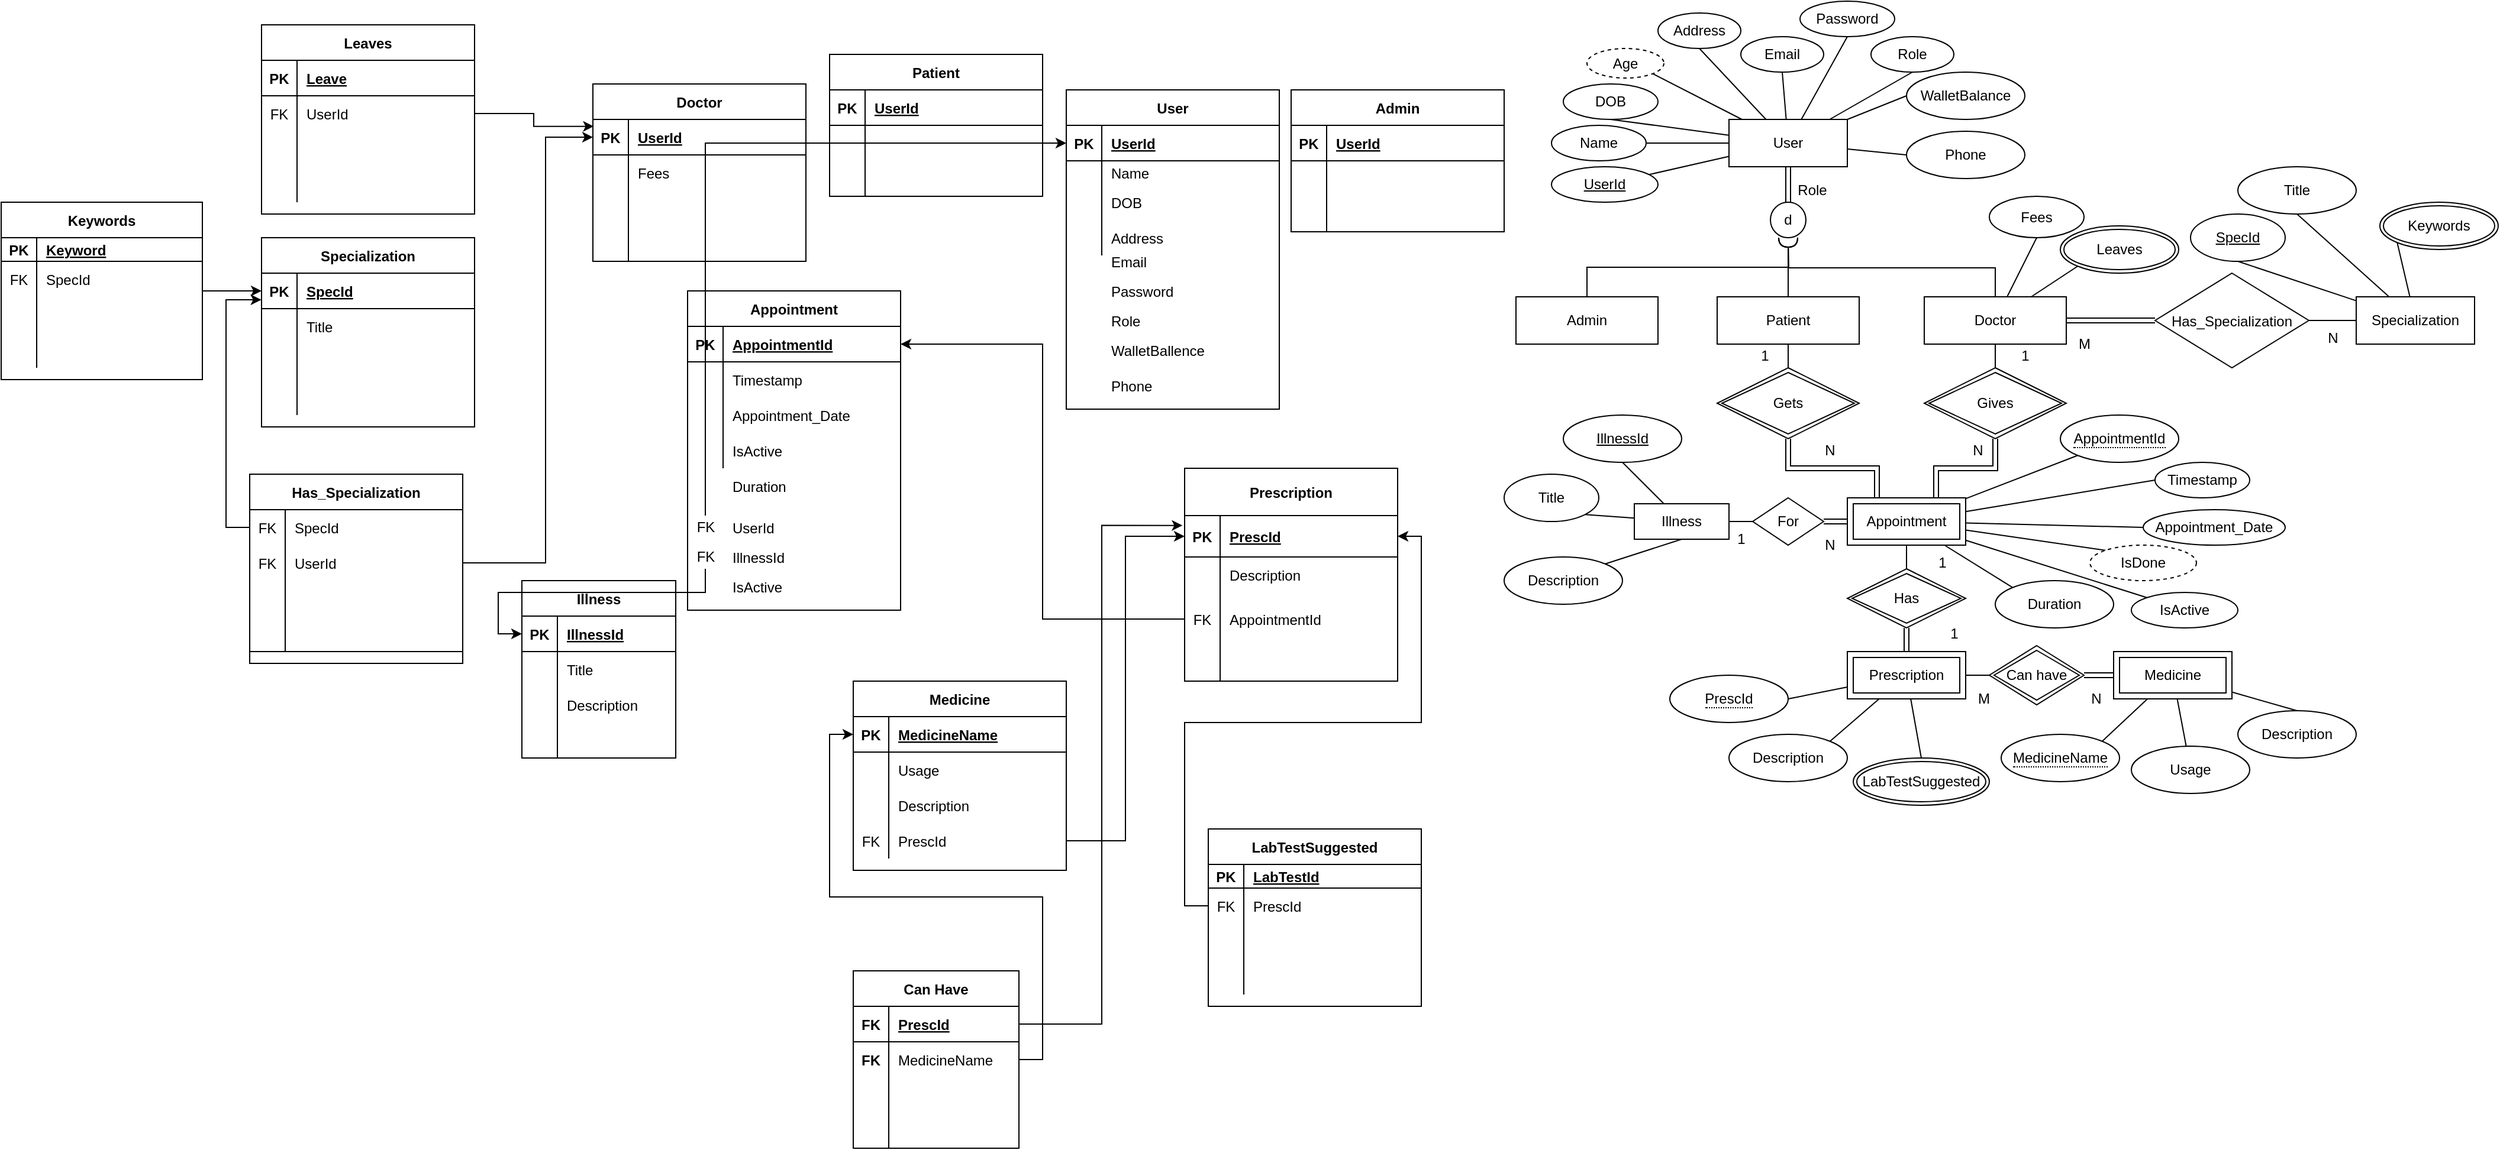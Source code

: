 <mxfile version="13.8.8" type="device"><diagram id="R2lEEEUBdFMjLlhIrx00" name="Page-1"><mxGraphModel dx="4404" dy="1100" grid="1" gridSize="10" guides="1" tooltips="1" connect="1" arrows="1" fold="1" page="1" pageScale="1" pageWidth="1100" pageHeight="850" math="0" shadow="0" extFonts="Permanent Marker^https://fonts.googleapis.com/css?family=Permanent+Marker"><root><mxCell id="0"/><mxCell id="1" parent="0"/><mxCell id="Ocz4BRwyd9vcATQfmyfG-4" style="edgeStyle=orthogonalEdgeStyle;rounded=0;orthogonalLoop=1;jettySize=auto;html=1;exitX=0.5;exitY=1;exitDx=0;exitDy=0;entryX=0.5;entryY=0;entryDx=0;entryDy=0;endArrow=none;endFill=0;startArrow=halfCircle;startFill=0;shape=link;" parent="1" source="Ocz4BRwyd9vcATQfmyfG-1" target="Ocz4BRwyd9vcATQfmyfG-2" edge="1"><mxGeometry relative="1" as="geometry"/></mxCell><mxCell id="Ocz4BRwyd9vcATQfmyfG-1" value="User" style="rounded=0;arcSize=10;whiteSpace=wrap;html=1;align=center;" parent="1" vertex="1"><mxGeometry x="270" y="110" width="100" height="40" as="geometry"/></mxCell><mxCell id="Ocz4BRwyd9vcATQfmyfG-2" value="d" style="ellipse;whiteSpace=wrap;html=1;aspect=fixed;rounded=0;" parent="1" vertex="1"><mxGeometry x="305" y="180" width="30" height="30" as="geometry"/></mxCell><mxCell id="Ocz4BRwyd9vcATQfmyfG-9" style="edgeStyle=orthogonalEdgeStyle;rounded=0;orthogonalLoop=1;jettySize=auto;html=1;exitX=0.5;exitY=0;exitDx=0;exitDy=0;entryX=0.5;entryY=1;entryDx=0;entryDy=0;endArrow=halfCircle;endFill=0;" parent="1" source="Ocz4BRwyd9vcATQfmyfG-5" target="Ocz4BRwyd9vcATQfmyfG-2" edge="1"><mxGeometry relative="1" as="geometry"/></mxCell><mxCell id="Ocz4BRwyd9vcATQfmyfG-5" value="Patient" style="rounded=0;whiteSpace=wrap;html=1;" parent="1" vertex="1"><mxGeometry x="260" y="260" width="120" height="40" as="geometry"/></mxCell><mxCell id="Ocz4BRwyd9vcATQfmyfG-10" style="edgeStyle=orthogonalEdgeStyle;rounded=0;orthogonalLoop=1;jettySize=auto;html=1;exitX=0.5;exitY=0;exitDx=0;exitDy=0;endArrow=halfCircle;endFill=0;" parent="1" source="Ocz4BRwyd9vcATQfmyfG-6" edge="1"><mxGeometry relative="1" as="geometry"><mxPoint x="320" y="210" as="targetPoint"/></mxGeometry></mxCell><mxCell id="Ocz4BRwyd9vcATQfmyfG-6" value="Doctor" style="rounded=0;whiteSpace=wrap;html=1;" parent="1" vertex="1"><mxGeometry x="435" y="260" width="120" height="40" as="geometry"/></mxCell><mxCell id="Ocz4BRwyd9vcATQfmyfG-8" style="edgeStyle=orthogonalEdgeStyle;rounded=0;orthogonalLoop=1;jettySize=auto;html=1;exitX=0.5;exitY=0;exitDx=0;exitDy=0;entryX=0.5;entryY=1;entryDx=0;entryDy=0;endArrow=halfCircle;endFill=0;" parent="1" source="Ocz4BRwyd9vcATQfmyfG-7" target="Ocz4BRwyd9vcATQfmyfG-2" edge="1"><mxGeometry relative="1" as="geometry"/></mxCell><mxCell id="Ocz4BRwyd9vcATQfmyfG-7" value="Admin" style="rounded=0;whiteSpace=wrap;html=1;" parent="1" vertex="1"><mxGeometry x="90" y="260" width="120" height="40" as="geometry"/></mxCell><mxCell id="Ocz4BRwyd9vcATQfmyfG-17" style="edgeStyle=orthogonalEdgeStyle;rounded=0;orthogonalLoop=1;jettySize=auto;html=1;exitX=0;exitY=0.5;exitDx=0;exitDy=0;entryX=1;entryY=0.5;entryDx=0;entryDy=0;startArrow=none;startFill=0;endArrow=none;endFill=0;shape=link;" parent="1" source="Ocz4BRwyd9vcATQfmyfG-11" target="Ocz4BRwyd9vcATQfmyfG-6" edge="1"><mxGeometry relative="1" as="geometry"/></mxCell><mxCell id="Ocz4BRwyd9vcATQfmyfG-11" value="Has_Specialization" style="shape=rhombus;perimeter=rhombusPerimeter;align=center;rounded=0;labelBackgroundColor=none;" parent="1" vertex="1"><mxGeometry x="630" y="240" width="130" height="80" as="geometry"/></mxCell><mxCell id="Ocz4BRwyd9vcATQfmyfG-18" style="edgeStyle=orthogonalEdgeStyle;rounded=0;orthogonalLoop=1;jettySize=auto;html=1;exitX=0;exitY=0.5;exitDx=0;exitDy=0;entryX=1;entryY=0.5;entryDx=0;entryDy=0;startArrow=none;startFill=0;endArrow=none;endFill=0;" parent="1" source="Ocz4BRwyd9vcATQfmyfG-13" target="Ocz4BRwyd9vcATQfmyfG-11" edge="1"><mxGeometry relative="1" as="geometry"/></mxCell><mxCell id="Ocz4BRwyd9vcATQfmyfG-13" value="Specialization" style="whiteSpace=wrap;html=1;align=center;rounded=0;" parent="1" vertex="1"><mxGeometry x="800" y="260" width="100" height="40" as="geometry"/></mxCell><mxCell id="Ocz4BRwyd9vcATQfmyfG-33" style="edgeStyle=orthogonalEdgeStyle;rounded=0;orthogonalLoop=1;jettySize=auto;html=1;exitX=0.5;exitY=1;exitDx=0;exitDy=0;entryX=0.5;entryY=0;entryDx=0;entryDy=0;startArrow=none;startFill=0;endArrow=none;endFill=0;" parent="1" source="Ocz4BRwyd9vcATQfmyfG-20" target="Ocz4BRwyd9vcATQfmyfG-32" edge="1"><mxGeometry relative="1" as="geometry"/></mxCell><mxCell id="Ocz4BRwyd9vcATQfmyfG-39" style="edgeStyle=orthogonalEdgeStyle;rounded=0;orthogonalLoop=1;jettySize=auto;html=1;exitX=0;exitY=0.5;exitDx=0;exitDy=0;entryX=1;entryY=0.5;entryDx=0;entryDy=0;startArrow=none;startFill=0;endArrow=none;endFill=0;shape=link;" parent="1" source="Ocz4BRwyd9vcATQfmyfG-20" target="Ocz4BRwyd9vcATQfmyfG-38" edge="1"><mxGeometry relative="1" as="geometry"/></mxCell><mxCell id="Ocz4BRwyd9vcATQfmyfG-20" value="Appointment" style="shape=ext;margin=3;double=1;whiteSpace=wrap;html=1;align=center;rounded=0;" parent="1" vertex="1"><mxGeometry x="370" y="430" width="100" height="40" as="geometry"/></mxCell><mxCell id="Ocz4BRwyd9vcATQfmyfG-25" style="edgeStyle=orthogonalEdgeStyle;rounded=0;orthogonalLoop=1;jettySize=auto;html=1;exitX=0.5;exitY=0;exitDx=0;exitDy=0;startArrow=none;startFill=0;endArrow=none;endFill=0;" parent="1" source="Ocz4BRwyd9vcATQfmyfG-21" target="Ocz4BRwyd9vcATQfmyfG-6" edge="1"><mxGeometry relative="1" as="geometry"/></mxCell><mxCell id="Ocz4BRwyd9vcATQfmyfG-28" style="edgeStyle=orthogonalEdgeStyle;rounded=0;orthogonalLoop=1;jettySize=auto;html=1;exitX=0.5;exitY=1;exitDx=0;exitDy=0;entryX=0.75;entryY=0;entryDx=0;entryDy=0;startArrow=none;startFill=0;endArrow=none;endFill=0;shape=link;" parent="1" source="Ocz4BRwyd9vcATQfmyfG-21" target="Ocz4BRwyd9vcATQfmyfG-20" edge="1"><mxGeometry relative="1" as="geometry"/></mxCell><mxCell id="Ocz4BRwyd9vcATQfmyfG-21" value="Gives" style="shape=rhombus;double=1;perimeter=rhombusPerimeter;whiteSpace=wrap;html=1;align=center;rounded=0;" parent="1" vertex="1"><mxGeometry x="435" y="320" width="120" height="60" as="geometry"/></mxCell><mxCell id="Ocz4BRwyd9vcATQfmyfG-23" style="edgeStyle=orthogonalEdgeStyle;rounded=0;orthogonalLoop=1;jettySize=auto;html=1;exitX=0.5;exitY=0;exitDx=0;exitDy=0;startArrow=none;startFill=0;endArrow=none;endFill=0;" parent="1" source="Ocz4BRwyd9vcATQfmyfG-22" target="Ocz4BRwyd9vcATQfmyfG-5" edge="1"><mxGeometry relative="1" as="geometry"/></mxCell><mxCell id="Ocz4BRwyd9vcATQfmyfG-29" style="edgeStyle=orthogonalEdgeStyle;rounded=0;orthogonalLoop=1;jettySize=auto;html=1;exitX=0.5;exitY=1;exitDx=0;exitDy=0;entryX=0.25;entryY=0;entryDx=0;entryDy=0;startArrow=none;startFill=0;endArrow=none;endFill=0;shape=link;" parent="1" source="Ocz4BRwyd9vcATQfmyfG-22" target="Ocz4BRwyd9vcATQfmyfG-20" edge="1"><mxGeometry relative="1" as="geometry"/></mxCell><mxCell id="Ocz4BRwyd9vcATQfmyfG-22" value="Gets" style="shape=rhombus;double=1;perimeter=rhombusPerimeter;whiteSpace=wrap;html=1;align=center;rounded=0;" parent="1" vertex="1"><mxGeometry x="260" y="320" width="120" height="60" as="geometry"/></mxCell><mxCell id="Ocz4BRwyd9vcATQfmyfG-34" style="edgeStyle=orthogonalEdgeStyle;rounded=0;orthogonalLoop=1;jettySize=auto;html=1;exitX=0.5;exitY=0;exitDx=0;exitDy=0;startArrow=none;startFill=0;endArrow=none;endFill=0;shape=link;" parent="1" source="Ocz4BRwyd9vcATQfmyfG-30" target="Ocz4BRwyd9vcATQfmyfG-32" edge="1"><mxGeometry relative="1" as="geometry"/></mxCell><mxCell id="Ocz4BRwyd9vcATQfmyfG-30" value="Prescription" style="shape=ext;margin=3;double=1;whiteSpace=wrap;html=1;align=center;rounded=0;" parent="1" vertex="1"><mxGeometry x="370" y="560" width="100" height="40" as="geometry"/></mxCell><mxCell id="Ocz4BRwyd9vcATQfmyfG-32" value="Has" style="shape=rhombus;double=1;perimeter=rhombusPerimeter;whiteSpace=wrap;html=1;align=center;rounded=0;" parent="1" vertex="1"><mxGeometry x="370" y="490" width="100" height="50" as="geometry"/></mxCell><mxCell id="Ocz4BRwyd9vcATQfmyfG-40" style="edgeStyle=orthogonalEdgeStyle;rounded=0;orthogonalLoop=1;jettySize=auto;html=1;exitX=1;exitY=0.5;exitDx=0;exitDy=0;startArrow=none;startFill=0;endArrow=none;endFill=0;" parent="1" source="Ocz4BRwyd9vcATQfmyfG-35" target="Ocz4BRwyd9vcATQfmyfG-38" edge="1"><mxGeometry relative="1" as="geometry"/></mxCell><mxCell id="Ocz4BRwyd9vcATQfmyfG-35" value="Illness" style="whiteSpace=wrap;html=1;align=center;rounded=0;" parent="1" vertex="1"><mxGeometry x="190" y="435" width="80" height="30" as="geometry"/></mxCell><mxCell id="Ocz4BRwyd9vcATQfmyfG-38" value="For" style="shape=rhombus;perimeter=rhombusPerimeter;whiteSpace=wrap;html=1;align=center;rounded=0;" parent="1" vertex="1"><mxGeometry x="290" y="430" width="60" height="40" as="geometry"/></mxCell><mxCell id="Ocz4BRwyd9vcATQfmyfG-42" value="" style="rounded=0;orthogonalLoop=1;jettySize=auto;html=1;startArrow=none;startFill=0;endArrow=none;endFill=0;" parent="1" source="Ocz4BRwyd9vcATQfmyfG-41" target="Ocz4BRwyd9vcATQfmyfG-1" edge="1"><mxGeometry relative="1" as="geometry"/></mxCell><mxCell id="Ocz4BRwyd9vcATQfmyfG-41" value="UserId" style="ellipse;whiteSpace=wrap;html=1;align=center;fontStyle=4;rounded=0;" parent="1" vertex="1"><mxGeometry x="120" y="150" width="90" height="30" as="geometry"/></mxCell><mxCell id="Ocz4BRwyd9vcATQfmyfG-45" value="" style="rounded=0;orthogonalLoop=1;jettySize=auto;html=1;startArrow=none;startFill=0;endArrow=none;endFill=0;" parent="1" source="Ocz4BRwyd9vcATQfmyfG-43" target="Ocz4BRwyd9vcATQfmyfG-1" edge="1"><mxGeometry relative="1" as="geometry"/></mxCell><mxCell id="Ocz4BRwyd9vcATQfmyfG-43" value="Name" style="ellipse;whiteSpace=wrap;html=1;align=center;rounded=0;" parent="1" vertex="1"><mxGeometry x="120" y="115" width="80" height="30" as="geometry"/></mxCell><mxCell id="Ocz4BRwyd9vcATQfmyfG-48" style="edgeStyle=none;rounded=0;orthogonalLoop=1;jettySize=auto;html=1;exitX=0.5;exitY=1;exitDx=0;exitDy=0;startArrow=none;startFill=0;endArrow=none;endFill=0;" parent="1" source="Ocz4BRwyd9vcATQfmyfG-46" target="Ocz4BRwyd9vcATQfmyfG-1" edge="1"><mxGeometry relative="1" as="geometry"/></mxCell><mxCell id="Ocz4BRwyd9vcATQfmyfG-46" value="DOB" style="ellipse;whiteSpace=wrap;html=1;align=center;rounded=0;" parent="1" vertex="1"><mxGeometry x="130" y="80" width="80" height="30" as="geometry"/></mxCell><mxCell id="Ocz4BRwyd9vcATQfmyfG-50" style="edgeStyle=none;rounded=0;orthogonalLoop=1;jettySize=auto;html=1;exitX=0.5;exitY=1;exitDx=0;exitDy=0;startArrow=none;startFill=0;endArrow=none;endFill=0;" parent="1" source="Ocz4BRwyd9vcATQfmyfG-49" target="Ocz4BRwyd9vcATQfmyfG-1" edge="1"><mxGeometry relative="1" as="geometry"/></mxCell><mxCell id="Ocz4BRwyd9vcATQfmyfG-49" value="Email" style="ellipse;whiteSpace=wrap;html=1;align=center;rounded=0;" parent="1" vertex="1"><mxGeometry x="280" y="40" width="70" height="30" as="geometry"/></mxCell><mxCell id="Ocz4BRwyd9vcATQfmyfG-53" style="edgeStyle=none;rounded=0;orthogonalLoop=1;jettySize=auto;html=1;exitX=0.5;exitY=1;exitDx=0;exitDy=0;startArrow=none;startFill=0;endArrow=none;endFill=0;" parent="1" source="Ocz4BRwyd9vcATQfmyfG-51" target="Ocz4BRwyd9vcATQfmyfG-1" edge="1"><mxGeometry relative="1" as="geometry"/></mxCell><mxCell id="Ocz4BRwyd9vcATQfmyfG-51" value="Password" style="ellipse;whiteSpace=wrap;html=1;align=center;rounded=0;" parent="1" vertex="1"><mxGeometry x="330" y="10" width="80" height="30" as="geometry"/></mxCell><mxCell id="Ocz4BRwyd9vcATQfmyfG-55" style="edgeStyle=none;rounded=0;orthogonalLoop=1;jettySize=auto;html=1;exitX=0.5;exitY=1;exitDx=0;exitDy=0;startArrow=none;startFill=0;endArrow=none;endFill=0;" parent="1" source="Ocz4BRwyd9vcATQfmyfG-54" target="Ocz4BRwyd9vcATQfmyfG-1" edge="1"><mxGeometry relative="1" as="geometry"/></mxCell><mxCell id="Ocz4BRwyd9vcATQfmyfG-54" value="Role" style="ellipse;whiteSpace=wrap;html=1;align=center;rounded=0;" parent="1" vertex="1"><mxGeometry x="390" y="40" width="70" height="30" as="geometry"/></mxCell><mxCell id="Ocz4BRwyd9vcATQfmyfG-57" style="edgeStyle=none;rounded=0;orthogonalLoop=1;jettySize=auto;html=1;exitX=0;exitY=0.5;exitDx=0;exitDy=0;startArrow=none;startFill=0;endArrow=none;endFill=0;" parent="1" source="Ocz4BRwyd9vcATQfmyfG-56" target="Ocz4BRwyd9vcATQfmyfG-1" edge="1"><mxGeometry relative="1" as="geometry"/></mxCell><mxCell id="Ocz4BRwyd9vcATQfmyfG-56" value="WalletBalance" style="ellipse;whiteSpace=wrap;html=1;align=center;rounded=0;" parent="1" vertex="1"><mxGeometry x="420" y="70" width="100" height="40" as="geometry"/></mxCell><mxCell id="Ocz4BRwyd9vcATQfmyfG-59" style="edgeStyle=none;rounded=0;orthogonalLoop=1;jettySize=auto;html=1;exitX=0;exitY=0.5;exitDx=0;exitDy=0;startArrow=none;startFill=0;endArrow=none;endFill=0;" parent="1" source="Ocz4BRwyd9vcATQfmyfG-58" target="Ocz4BRwyd9vcATQfmyfG-1" edge="1"><mxGeometry relative="1" as="geometry"/></mxCell><mxCell id="Ocz4BRwyd9vcATQfmyfG-58" value="Phone" style="ellipse;whiteSpace=wrap;html=1;align=center;rounded=0;" parent="1" vertex="1"><mxGeometry x="420" y="120" width="100" height="40" as="geometry"/></mxCell><mxCell id="Ocz4BRwyd9vcATQfmyfG-60" value="Role" style="text;html=1;align=center;verticalAlign=middle;resizable=0;points=[];autosize=1;" parent="1" vertex="1"><mxGeometry x="320" y="160" width="40" height="20" as="geometry"/></mxCell><mxCell id="Ocz4BRwyd9vcATQfmyfG-65" style="edgeStyle=none;rounded=0;orthogonalLoop=1;jettySize=auto;html=1;exitX=1;exitY=1;exitDx=0;exitDy=0;startArrow=none;startFill=0;endArrow=none;endFill=0;" parent="1" source="Ocz4BRwyd9vcATQfmyfG-61" target="Ocz4BRwyd9vcATQfmyfG-35" edge="1"><mxGeometry relative="1" as="geometry"/></mxCell><mxCell id="Ocz4BRwyd9vcATQfmyfG-61" value="Title" style="ellipse;whiteSpace=wrap;html=1;align=center;rounded=0;" parent="1" vertex="1"><mxGeometry x="80" y="410" width="80" height="40" as="geometry"/></mxCell><mxCell id="Ocz4BRwyd9vcATQfmyfG-66" style="edgeStyle=none;rounded=0;orthogonalLoop=1;jettySize=auto;html=1;exitX=1;exitY=0;exitDx=0;exitDy=0;entryX=0.5;entryY=1;entryDx=0;entryDy=0;startArrow=none;startFill=0;endArrow=none;endFill=0;" parent="1" source="Ocz4BRwyd9vcATQfmyfG-62" target="Ocz4BRwyd9vcATQfmyfG-35" edge="1"><mxGeometry relative="1" as="geometry"/></mxCell><mxCell id="Ocz4BRwyd9vcATQfmyfG-62" value="Description" style="ellipse;whiteSpace=wrap;html=1;align=center;rounded=0;" parent="1" vertex="1"><mxGeometry x="80" y="480" width="100" height="40" as="geometry"/></mxCell><mxCell id="Ocz4BRwyd9vcATQfmyfG-64" style="edgeStyle=none;rounded=0;orthogonalLoop=1;jettySize=auto;html=1;exitX=0.5;exitY=1;exitDx=0;exitDy=0;startArrow=none;startFill=0;endArrow=none;endFill=0;" parent="1" source="Ocz4BRwyd9vcATQfmyfG-63" target="Ocz4BRwyd9vcATQfmyfG-35" edge="1"><mxGeometry relative="1" as="geometry"/></mxCell><mxCell id="Ocz4BRwyd9vcATQfmyfG-63" value="IllnessId" style="ellipse;whiteSpace=wrap;html=1;align=center;fontStyle=4;rounded=0;" parent="1" vertex="1"><mxGeometry x="130" y="360" width="100" height="40" as="geometry"/></mxCell><mxCell id="Ocz4BRwyd9vcATQfmyfG-68" style="edgeStyle=none;rounded=0;orthogonalLoop=1;jettySize=auto;html=1;exitX=0.5;exitY=1;exitDx=0;exitDy=0;startArrow=none;startFill=0;endArrow=none;endFill=0;" parent="1" source="Ocz4BRwyd9vcATQfmyfG-67" target="Ocz4BRwyd9vcATQfmyfG-6" edge="1"><mxGeometry relative="1" as="geometry"/></mxCell><mxCell id="Ocz4BRwyd9vcATQfmyfG-67" value="Fees" style="ellipse;whiteSpace=wrap;html=1;align=center;rounded=0;" parent="1" vertex="1"><mxGeometry x="490" y="175" width="80" height="35" as="geometry"/></mxCell><mxCell id="Ocz4BRwyd9vcATQfmyfG-70" style="edgeStyle=none;rounded=0;orthogonalLoop=1;jettySize=auto;html=1;exitX=0;exitY=1;exitDx=0;exitDy=0;startArrow=none;startFill=0;endArrow=none;endFill=0;" parent="1" source="Ocz4BRwyd9vcATQfmyfG-69" target="Ocz4BRwyd9vcATQfmyfG-6" edge="1"><mxGeometry relative="1" as="geometry"/></mxCell><mxCell id="Ocz4BRwyd9vcATQfmyfG-69" value="Leaves" style="ellipse;shape=doubleEllipse;margin=3;whiteSpace=wrap;html=1;align=center;rounded=0;" parent="1" vertex="1"><mxGeometry x="550" y="200" width="100" height="40" as="geometry"/></mxCell><mxCell id="Ocz4BRwyd9vcATQfmyfG-75" style="edgeStyle=none;rounded=0;orthogonalLoop=1;jettySize=auto;html=1;exitX=0.5;exitY=1;exitDx=0;exitDy=0;startArrow=none;startFill=0;endArrow=none;endFill=0;" parent="1" source="Ocz4BRwyd9vcATQfmyfG-71" target="Ocz4BRwyd9vcATQfmyfG-13" edge="1"><mxGeometry relative="1" as="geometry"/></mxCell><mxCell id="Ocz4BRwyd9vcATQfmyfG-71" value="SpecId" style="ellipse;whiteSpace=wrap;html=1;align=center;fontStyle=4;rounded=0;" parent="1" vertex="1"><mxGeometry x="660" y="190" width="80" height="40" as="geometry"/></mxCell><mxCell id="Ocz4BRwyd9vcATQfmyfG-74" style="edgeStyle=none;rounded=0;orthogonalLoop=1;jettySize=auto;html=1;exitX=0.5;exitY=1;exitDx=0;exitDy=0;startArrow=none;startFill=0;endArrow=none;endFill=0;" parent="1" source="Ocz4BRwyd9vcATQfmyfG-72" target="Ocz4BRwyd9vcATQfmyfG-13" edge="1"><mxGeometry relative="1" as="geometry"/></mxCell><mxCell id="Ocz4BRwyd9vcATQfmyfG-72" value="Title" style="ellipse;whiteSpace=wrap;html=1;align=center;rounded=0;" parent="1" vertex="1"><mxGeometry x="700" y="150" width="100" height="40" as="geometry"/></mxCell><mxCell id="Ocz4BRwyd9vcATQfmyfG-76" style="edgeStyle=none;rounded=0;orthogonalLoop=1;jettySize=auto;html=1;exitX=0;exitY=1;exitDx=0;exitDy=0;startArrow=none;startFill=0;endArrow=none;endFill=0;" parent="1" source="Ocz4BRwyd9vcATQfmyfG-73" target="Ocz4BRwyd9vcATQfmyfG-13" edge="1"><mxGeometry relative="1" as="geometry"/></mxCell><mxCell id="Ocz4BRwyd9vcATQfmyfG-73" value="Keywords" style="ellipse;shape=doubleEllipse;margin=3;whiteSpace=wrap;html=1;align=center;rounded=0;" parent="1" vertex="1"><mxGeometry x="820" y="180" width="100" height="40" as="geometry"/></mxCell><mxCell id="Ocz4BRwyd9vcATQfmyfG-84" style="edgeStyle=none;rounded=0;orthogonalLoop=1;jettySize=auto;html=1;exitX=0;exitY=1;exitDx=0;exitDy=0;startArrow=none;startFill=0;endArrow=none;endFill=0;" parent="1" source="Ocz4BRwyd9vcATQfmyfG-77" target="Ocz4BRwyd9vcATQfmyfG-20" edge="1"><mxGeometry relative="1" as="geometry"/></mxCell><mxCell id="Ocz4BRwyd9vcATQfmyfG-77" value="&lt;span style=&quot;border-bottom: 1px dotted&quot;&gt;AppointmentId&lt;/span&gt;" style="ellipse;whiteSpace=wrap;html=1;align=center;rounded=0;" parent="1" vertex="1"><mxGeometry x="550" y="360" width="100" height="40" as="geometry"/></mxCell><mxCell id="Ocz4BRwyd9vcATQfmyfG-83" style="edgeStyle=none;rounded=0;orthogonalLoop=1;jettySize=auto;html=1;exitX=0;exitY=0.5;exitDx=0;exitDy=0;startArrow=none;startFill=0;endArrow=none;endFill=0;" parent="1" source="Ocz4BRwyd9vcATQfmyfG-78" target="Ocz4BRwyd9vcATQfmyfG-20" edge="1"><mxGeometry relative="1" as="geometry"/></mxCell><mxCell id="Ocz4BRwyd9vcATQfmyfG-78" value="Timestamp" style="ellipse;whiteSpace=wrap;html=1;align=center;rounded=0;" parent="1" vertex="1"><mxGeometry x="630" y="400" width="80" height="30" as="geometry"/></mxCell><mxCell id="Ocz4BRwyd9vcATQfmyfG-82" style="edgeStyle=none;rounded=0;orthogonalLoop=1;jettySize=auto;html=1;exitX=0;exitY=0.5;exitDx=0;exitDy=0;startArrow=none;startFill=0;endArrow=none;endFill=0;" parent="1" source="Ocz4BRwyd9vcATQfmyfG-79" target="Ocz4BRwyd9vcATQfmyfG-20" edge="1"><mxGeometry relative="1" as="geometry"/></mxCell><mxCell id="Ocz4BRwyd9vcATQfmyfG-79" value="Appointment_Date" style="ellipse;whiteSpace=wrap;html=1;align=center;rounded=0;" parent="1" vertex="1"><mxGeometry x="620" y="440" width="120" height="30" as="geometry"/></mxCell><mxCell id="Ocz4BRwyd9vcATQfmyfG-81" style="edgeStyle=none;rounded=0;orthogonalLoop=1;jettySize=auto;html=1;exitX=0;exitY=0;exitDx=0;exitDy=0;startArrow=none;startFill=0;endArrow=none;endFill=0;" parent="1" source="Ocz4BRwyd9vcATQfmyfG-80" target="Ocz4BRwyd9vcATQfmyfG-20" edge="1"><mxGeometry relative="1" as="geometry"/></mxCell><mxCell id="Ocz4BRwyd9vcATQfmyfG-80" value="Duration" style="ellipse;whiteSpace=wrap;html=1;align=center;rounded=0;" parent="1" vertex="1"><mxGeometry x="495" y="500" width="100" height="40" as="geometry"/></mxCell><mxCell id="Ocz4BRwyd9vcATQfmyfG-96" style="rounded=0;orthogonalLoop=1;jettySize=auto;html=1;exitX=1;exitY=0.5;exitDx=0;exitDy=0;startArrow=none;startFill=0;endArrow=none;endFill=0;" parent="1" source="Ocz4BRwyd9vcATQfmyfG-86" target="Ocz4BRwyd9vcATQfmyfG-30" edge="1"><mxGeometry relative="1" as="geometry"/></mxCell><mxCell id="Ocz4BRwyd9vcATQfmyfG-86" value="&lt;span style=&quot;border-bottom: 1px dotted&quot;&gt;PrescId&lt;/span&gt;" style="ellipse;whiteSpace=wrap;html=1;align=center;rounded=0;" parent="1" vertex="1"><mxGeometry x="220" y="580" width="100" height="40" as="geometry"/></mxCell><mxCell id="Ocz4BRwyd9vcATQfmyfG-97" style="rounded=0;orthogonalLoop=1;jettySize=auto;html=1;exitX=1;exitY=0;exitDx=0;exitDy=0;startArrow=none;startFill=0;endArrow=none;endFill=0;" parent="1" source="Ocz4BRwyd9vcATQfmyfG-87" target="Ocz4BRwyd9vcATQfmyfG-30" edge="1"><mxGeometry relative="1" as="geometry"/></mxCell><mxCell id="Ocz4BRwyd9vcATQfmyfG-87" value="Description" style="ellipse;whiteSpace=wrap;html=1;align=center;rounded=0;" parent="1" vertex="1"><mxGeometry x="270" y="630" width="100" height="40" as="geometry"/></mxCell><mxCell id="Ocz4BRwyd9vcATQfmyfG-89" value="Medicine" style="shape=ext;margin=3;double=1;whiteSpace=wrap;html=1;align=center;rounded=0;" parent="1" vertex="1"><mxGeometry x="595" y="560" width="100" height="40" as="geometry"/></mxCell><mxCell id="Ocz4BRwyd9vcATQfmyfG-92" style="edgeStyle=orthogonalEdgeStyle;rounded=0;orthogonalLoop=1;jettySize=auto;html=1;exitX=0;exitY=0.5;exitDx=0;exitDy=0;startArrow=none;startFill=0;endArrow=none;endFill=0;" parent="1" source="Ocz4BRwyd9vcATQfmyfG-91" target="Ocz4BRwyd9vcATQfmyfG-30" edge="1"><mxGeometry relative="1" as="geometry"/></mxCell><mxCell id="Ocz4BRwyd9vcATQfmyfG-94" style="edgeStyle=orthogonalEdgeStyle;rounded=0;orthogonalLoop=1;jettySize=auto;html=1;exitX=1;exitY=0.5;exitDx=0;exitDy=0;entryX=0;entryY=0.5;entryDx=0;entryDy=0;startArrow=none;startFill=0;endArrow=none;endFill=0;shape=link;" parent="1" source="Ocz4BRwyd9vcATQfmyfG-91" target="Ocz4BRwyd9vcATQfmyfG-89" edge="1"><mxGeometry relative="1" as="geometry"/></mxCell><mxCell id="Ocz4BRwyd9vcATQfmyfG-91" value="Can have" style="shape=rhombus;double=1;perimeter=rhombusPerimeter;whiteSpace=wrap;html=1;align=center;rounded=0;" parent="1" vertex="1"><mxGeometry x="490" y="555" width="80" height="50" as="geometry"/></mxCell><mxCell id="Ocz4BRwyd9vcATQfmyfG-98" style="rounded=0;orthogonalLoop=1;jettySize=auto;html=1;exitX=0.5;exitY=0;exitDx=0;exitDy=0;startArrow=none;startFill=0;endArrow=none;endFill=0;" parent="1" source="Ocz4BRwyd9vcATQfmyfG-95" target="Ocz4BRwyd9vcATQfmyfG-30" edge="1"><mxGeometry relative="1" as="geometry"/></mxCell><mxCell id="Ocz4BRwyd9vcATQfmyfG-95" value="LabTestSuggested" style="ellipse;shape=doubleEllipse;margin=3;whiteSpace=wrap;html=1;align=center;" parent="1" vertex="1"><mxGeometry x="375" y="650" width="115" height="40" as="geometry"/></mxCell><mxCell id="Ocz4BRwyd9vcATQfmyfG-103" value="" style="edgeStyle=none;rounded=0;orthogonalLoop=1;jettySize=auto;html=1;startArrow=none;startFill=0;endArrow=none;endFill=0;" parent="1" source="Ocz4BRwyd9vcATQfmyfG-100" target="Ocz4BRwyd9vcATQfmyfG-89" edge="1"><mxGeometry relative="1" as="geometry"/></mxCell><mxCell id="Ocz4BRwyd9vcATQfmyfG-100" value="Usage" style="ellipse;whiteSpace=wrap;html=1;align=center;rounded=0;" parent="1" vertex="1"><mxGeometry x="610" y="640" width="100" height="40" as="geometry"/></mxCell><mxCell id="Ocz4BRwyd9vcATQfmyfG-102" style="edgeStyle=none;rounded=0;orthogonalLoop=1;jettySize=auto;html=1;exitX=0.5;exitY=0;exitDx=0;exitDy=0;startArrow=none;startFill=0;endArrow=none;endFill=0;" parent="1" source="Ocz4BRwyd9vcATQfmyfG-101" target="Ocz4BRwyd9vcATQfmyfG-89" edge="1"><mxGeometry relative="1" as="geometry"/></mxCell><mxCell id="Ocz4BRwyd9vcATQfmyfG-101" value="Description" style="ellipse;whiteSpace=wrap;html=1;align=center;rounded=0;" parent="1" vertex="1"><mxGeometry x="700" y="610" width="100" height="40" as="geometry"/></mxCell><mxCell id="-v94yPKX_kuKJhQQBNpm-1" value="N" style="text;html=1;resizable=0;autosize=1;align=center;verticalAlign=middle;points=[];fillColor=none;strokeColor=none;rounded=0;" parent="1" vertex="1"><mxGeometry x="345" y="380" width="20" height="20" as="geometry"/></mxCell><mxCell id="-v94yPKX_kuKJhQQBNpm-2" value="1" style="text;html=1;resizable=0;autosize=1;align=center;verticalAlign=middle;points=[];fillColor=none;strokeColor=none;rounded=0;" parent="1" vertex="1"><mxGeometry x="290" y="300" width="20" height="20" as="geometry"/></mxCell><mxCell id="-v94yPKX_kuKJhQQBNpm-3" value="1" style="text;html=1;resizable=0;autosize=1;align=center;verticalAlign=middle;points=[];fillColor=none;strokeColor=none;rounded=0;" parent="1" vertex="1"><mxGeometry x="270" y="455" width="20" height="20" as="geometry"/></mxCell><mxCell id="-v94yPKX_kuKJhQQBNpm-4" value="N" style="text;html=1;resizable=0;autosize=1;align=center;verticalAlign=middle;points=[];fillColor=none;strokeColor=none;rounded=0;" parent="1" vertex="1"><mxGeometry x="345" y="460" width="20" height="20" as="geometry"/></mxCell><mxCell id="-v94yPKX_kuKJhQQBNpm-5" value="1" style="text;html=1;resizable=0;autosize=1;align=center;verticalAlign=middle;points=[];fillColor=none;strokeColor=none;rounded=0;" parent="1" vertex="1"><mxGeometry x="440" y="475" width="20" height="20" as="geometry"/></mxCell><mxCell id="-v94yPKX_kuKJhQQBNpm-6" value="1" style="text;html=1;resizable=0;autosize=1;align=center;verticalAlign=middle;points=[];fillColor=none;strokeColor=none;rounded=0;" parent="1" vertex="1"><mxGeometry x="450" y="535" width="20" height="20" as="geometry"/></mxCell><mxCell id="-v94yPKX_kuKJhQQBNpm-7" value="N&lt;span style=&quot;color: rgba(0 , 0 , 0 , 0) ; font-family: monospace ; font-size: 0px&quot;&gt;%3CmxGraphModel%3E%3Croot%3E%3CmxCell%20id%3D%220%22%2F%3E%3CmxCell%20id%3D%221%22%20parent%3D%220%22%2F%3E%3CmxCell%20id%3D%222%22%20value%3D%221%22%20style%3D%22text%3Bhtml%3D1%3Bresizable%3D0%3Bautosize%3D1%3Balign%3Dcenter%3BverticalAlign%3Dmiddle%3Bpoints%3D%5B%5D%3BfillColor%3Dnone%3BstrokeColor%3Dnone%3Brounded%3D0%3B%22%20vertex%3D%221%22%20parent%3D%221%22%3E%3CmxGeometry%20x%3D%22345%22%20y%3D%22380%22%20width%3D%2220%22%20height%3D%2220%22%20as%3D%22geometry%22%2F%3E%3C%2FmxCell%3E%3C%2Froot%3E%3C%2FmxGraphModel%3E&lt;/span&gt;" style="text;html=1;resizable=0;autosize=1;align=center;verticalAlign=middle;points=[];fillColor=none;strokeColor=none;rounded=0;" parent="1" vertex="1"><mxGeometry x="770" y="285" width="20" height="20" as="geometry"/></mxCell><mxCell id="-v94yPKX_kuKJhQQBNpm-8" value="M" style="text;html=1;resizable=0;autosize=1;align=center;verticalAlign=middle;points=[];fillColor=none;strokeColor=none;rounded=0;" parent="1" vertex="1"><mxGeometry x="555" y="290" width="30" height="20" as="geometry"/></mxCell><mxCell id="-v94yPKX_kuKJhQQBNpm-9" value="N" style="text;html=1;resizable=0;autosize=1;align=center;verticalAlign=middle;points=[];fillColor=none;strokeColor=none;rounded=0;" parent="1" vertex="1"><mxGeometry x="470" y="380" width="20" height="20" as="geometry"/></mxCell><mxCell id="-v94yPKX_kuKJhQQBNpm-10" value="1" style="text;html=1;resizable=0;autosize=1;align=center;verticalAlign=middle;points=[];fillColor=none;strokeColor=none;rounded=0;" parent="1" vertex="1"><mxGeometry x="510" y="300" width="20" height="20" as="geometry"/></mxCell><mxCell id="-v94yPKX_kuKJhQQBNpm-11" value="M" style="text;html=1;resizable=0;autosize=1;align=center;verticalAlign=middle;points=[];fillColor=none;strokeColor=none;rounded=0;" parent="1" vertex="1"><mxGeometry x="470" y="590" width="30" height="20" as="geometry"/></mxCell><mxCell id="-v94yPKX_kuKJhQQBNpm-12" value="N" style="text;html=1;resizable=0;autosize=1;align=center;verticalAlign=middle;points=[];fillColor=none;strokeColor=none;rounded=0;" parent="1" vertex="1"><mxGeometry x="570" y="590" width="20" height="20" as="geometry"/></mxCell><mxCell id="fJgn5LXx16zhLru8UIYy-2" style="rounded=0;orthogonalLoop=1;jettySize=auto;html=1;exitX=1;exitY=1;exitDx=0;exitDy=0;strokeColor=none;endArrow=none;endFill=0;" parent="1" source="fJgn5LXx16zhLru8UIYy-1" target="Ocz4BRwyd9vcATQfmyfG-1" edge="1"><mxGeometry relative="1" as="geometry"/></mxCell><mxCell id="fJgn5LXx16zhLru8UIYy-3" style="edgeStyle=none;rounded=0;orthogonalLoop=1;jettySize=auto;html=1;exitX=1;exitY=1;exitDx=0;exitDy=0;endArrow=none;endFill=0;" parent="1" source="fJgn5LXx16zhLru8UIYy-1" target="Ocz4BRwyd9vcATQfmyfG-1" edge="1"><mxGeometry relative="1" as="geometry"/></mxCell><mxCell id="fJgn5LXx16zhLru8UIYy-1" value="Age" style="ellipse;whiteSpace=wrap;html=1;align=center;dashed=1;" parent="1" vertex="1"><mxGeometry x="150" y="50" width="65" height="25" as="geometry"/></mxCell><mxCell id="fJgn5LXx16zhLru8UIYy-5" style="edgeStyle=none;rounded=0;orthogonalLoop=1;jettySize=auto;html=1;exitX=0.5;exitY=1;exitDx=0;exitDy=0;endArrow=none;endFill=0;" parent="1" source="fJgn5LXx16zhLru8UIYy-4" target="Ocz4BRwyd9vcATQfmyfG-1" edge="1"><mxGeometry relative="1" as="geometry"/></mxCell><mxCell id="fJgn5LXx16zhLru8UIYy-4" value="Address" style="ellipse;whiteSpace=wrap;html=1;align=center;" parent="1" vertex="1"><mxGeometry x="210" y="20" width="70" height="30" as="geometry"/></mxCell><mxCell id="fJgn5LXx16zhLru8UIYy-8" style="edgeStyle=none;rounded=0;orthogonalLoop=1;jettySize=auto;html=1;exitX=1;exitY=0;exitDx=0;exitDy=0;endArrow=none;endFill=0;" parent="1" source="fJgn5LXx16zhLru8UIYy-7" target="Ocz4BRwyd9vcATQfmyfG-89" edge="1"><mxGeometry relative="1" as="geometry"/></mxCell><mxCell id="fJgn5LXx16zhLru8UIYy-7" value="&lt;span style=&quot;border-bottom: 1px dotted&quot;&gt;MedicineName&lt;/span&gt;" style="ellipse;whiteSpace=wrap;html=1;align=center;" parent="1" vertex="1"><mxGeometry x="500" y="630" width="100" height="40" as="geometry"/></mxCell><mxCell id="fJgn5LXx16zhLru8UIYy-10" style="edgeStyle=none;rounded=0;orthogonalLoop=1;jettySize=auto;html=1;exitX=0;exitY=0;exitDx=0;exitDy=0;endArrow=none;endFill=0;" parent="1" source="fJgn5LXx16zhLru8UIYy-9" target="Ocz4BRwyd9vcATQfmyfG-20" edge="1"><mxGeometry relative="1" as="geometry"/></mxCell><mxCell id="fJgn5LXx16zhLru8UIYy-9" value="IsDone" style="ellipse;whiteSpace=wrap;html=1;align=center;dashed=1;" parent="1" vertex="1"><mxGeometry x="575" y="470" width="90" height="30" as="geometry"/></mxCell><mxCell id="fJgn5LXx16zhLru8UIYy-12" style="edgeStyle=none;rounded=0;orthogonalLoop=1;jettySize=auto;html=1;exitX=0;exitY=0;exitDx=0;exitDy=0;endArrow=none;endFill=0;" parent="1" source="fJgn5LXx16zhLru8UIYy-11" target="Ocz4BRwyd9vcATQfmyfG-20" edge="1"><mxGeometry relative="1" as="geometry"/></mxCell><mxCell id="fJgn5LXx16zhLru8UIYy-11" value="IsActive" style="ellipse;whiteSpace=wrap;html=1;align=center;" parent="1" vertex="1"><mxGeometry x="610" y="510" width="90" height="30" as="geometry"/></mxCell><mxCell id="fJgn5LXx16zhLru8UIYy-13" style="edgeStyle=none;rounded=0;orthogonalLoop=1;jettySize=auto;html=1;exitX=0.5;exitY=1;exitDx=0;exitDy=0;endArrow=none;endFill=0;" parent="1" source="fJgn5LXx16zhLru8UIYy-11" target="fJgn5LXx16zhLru8UIYy-11" edge="1"><mxGeometry relative="1" as="geometry"/></mxCell><mxCell id="rPBtJZy97k1tGbOf_ZEi-1" value="User" style="shape=table;startSize=30;container=1;collapsible=1;childLayout=tableLayout;fixedRows=1;rowLines=0;fontStyle=1;align=center;resizeLast=1;" vertex="1" parent="1"><mxGeometry x="-290" y="85" width="180" height="270" as="geometry"/></mxCell><mxCell id="rPBtJZy97k1tGbOf_ZEi-2" value="" style="shape=partialRectangle;collapsible=0;dropTarget=0;pointerEvents=0;fillColor=none;top=0;left=0;bottom=1;right=0;points=[[0,0.5],[1,0.5]];portConstraint=eastwest;" vertex="1" parent="rPBtJZy97k1tGbOf_ZEi-1"><mxGeometry y="30" width="180" height="30" as="geometry"/></mxCell><mxCell id="rPBtJZy97k1tGbOf_ZEi-3" value="PK" style="shape=partialRectangle;connectable=0;fillColor=none;top=0;left=0;bottom=0;right=0;fontStyle=1;overflow=hidden;" vertex="1" parent="rPBtJZy97k1tGbOf_ZEi-2"><mxGeometry width="30" height="30" as="geometry"/></mxCell><mxCell id="rPBtJZy97k1tGbOf_ZEi-4" value="UserId" style="shape=partialRectangle;connectable=0;fillColor=none;top=0;left=0;bottom=0;right=0;align=left;spacingLeft=6;fontStyle=5;overflow=hidden;" vertex="1" parent="rPBtJZy97k1tGbOf_ZEi-2"><mxGeometry x="30" width="150" height="30" as="geometry"/></mxCell><mxCell id="rPBtJZy97k1tGbOf_ZEi-5" value="" style="shape=partialRectangle;collapsible=0;dropTarget=0;pointerEvents=0;fillColor=none;top=0;left=0;bottom=0;right=0;points=[[0,0.5],[1,0.5]];portConstraint=eastwest;" vertex="1" parent="rPBtJZy97k1tGbOf_ZEi-1"><mxGeometry y="60" width="180" height="20" as="geometry"/></mxCell><mxCell id="rPBtJZy97k1tGbOf_ZEi-6" value="" style="shape=partialRectangle;connectable=0;fillColor=none;top=0;left=0;bottom=0;right=0;editable=1;overflow=hidden;" vertex="1" parent="rPBtJZy97k1tGbOf_ZEi-5"><mxGeometry width="30" height="20" as="geometry"/></mxCell><mxCell id="rPBtJZy97k1tGbOf_ZEi-7" value="Name" style="shape=partialRectangle;connectable=0;fillColor=none;top=0;left=0;bottom=0;right=0;align=left;spacingLeft=6;overflow=hidden;" vertex="1" parent="rPBtJZy97k1tGbOf_ZEi-5"><mxGeometry x="30" width="150" height="20" as="geometry"/></mxCell><mxCell id="rPBtJZy97k1tGbOf_ZEi-8" value="" style="shape=partialRectangle;collapsible=0;dropTarget=0;pointerEvents=0;fillColor=none;top=0;left=0;bottom=0;right=0;points=[[0,0.5],[1,0.5]];portConstraint=eastwest;" vertex="1" parent="rPBtJZy97k1tGbOf_ZEi-1"><mxGeometry y="80" width="180" height="30" as="geometry"/></mxCell><mxCell id="rPBtJZy97k1tGbOf_ZEi-9" value="" style="shape=partialRectangle;connectable=0;fillColor=none;top=0;left=0;bottom=0;right=0;editable=1;overflow=hidden;" vertex="1" parent="rPBtJZy97k1tGbOf_ZEi-8"><mxGeometry width="30" height="30" as="geometry"/></mxCell><mxCell id="rPBtJZy97k1tGbOf_ZEi-10" value="DOB" style="shape=partialRectangle;connectable=0;fillColor=none;top=0;left=0;bottom=0;right=0;align=left;spacingLeft=6;overflow=hidden;" vertex="1" parent="rPBtJZy97k1tGbOf_ZEi-8"><mxGeometry x="30" width="150" height="30" as="geometry"/></mxCell><mxCell id="rPBtJZy97k1tGbOf_ZEi-11" value="" style="shape=partialRectangle;collapsible=0;dropTarget=0;pointerEvents=0;fillColor=none;top=0;left=0;bottom=0;right=0;points=[[0,0.5],[1,0.5]];portConstraint=eastwest;" vertex="1" parent="rPBtJZy97k1tGbOf_ZEi-1"><mxGeometry y="110" width="180" height="30" as="geometry"/></mxCell><mxCell id="rPBtJZy97k1tGbOf_ZEi-12" value="" style="shape=partialRectangle;connectable=0;fillColor=none;top=0;left=0;bottom=0;right=0;editable=1;overflow=hidden;" vertex="1" parent="rPBtJZy97k1tGbOf_ZEi-11"><mxGeometry width="30" height="30" as="geometry"/></mxCell><mxCell id="rPBtJZy97k1tGbOf_ZEi-13" value="Address" style="shape=partialRectangle;connectable=0;fillColor=none;top=0;left=0;bottom=0;right=0;align=left;spacingLeft=6;overflow=hidden;" vertex="1" parent="rPBtJZy97k1tGbOf_ZEi-11"><mxGeometry x="30" width="150" height="30" as="geometry"/></mxCell><mxCell id="rPBtJZy97k1tGbOf_ZEi-14" value="Email" style="shape=partialRectangle;connectable=0;fillColor=none;top=0;left=0;bottom=0;right=0;align=left;spacingLeft=6;overflow=hidden;" vertex="1" parent="1"><mxGeometry x="-260" y="215" width="150" height="30" as="geometry"/></mxCell><mxCell id="rPBtJZy97k1tGbOf_ZEi-15" value="Password" style="shape=partialRectangle;connectable=0;fillColor=none;top=0;left=0;bottom=0;right=0;align=left;spacingLeft=6;overflow=hidden;" vertex="1" parent="1"><mxGeometry x="-260" y="240" width="150" height="30" as="geometry"/></mxCell><mxCell id="rPBtJZy97k1tGbOf_ZEi-16" value="Role" style="shape=partialRectangle;connectable=0;fillColor=none;top=0;left=0;bottom=0;right=0;align=left;spacingLeft=6;overflow=hidden;" vertex="1" parent="1"><mxGeometry x="-260" y="265" width="150" height="30" as="geometry"/></mxCell><mxCell id="rPBtJZy97k1tGbOf_ZEi-17" value="WalletBallence" style="shape=partialRectangle;connectable=0;fillColor=none;top=0;left=0;bottom=0;right=0;align=left;spacingLeft=6;overflow=hidden;" vertex="1" parent="1"><mxGeometry x="-260" y="290" width="150" height="30" as="geometry"/></mxCell><mxCell id="rPBtJZy97k1tGbOf_ZEi-18" value="Phone" style="shape=partialRectangle;connectable=0;fillColor=none;top=0;left=0;bottom=0;right=0;align=left;spacingLeft=6;overflow=hidden;" vertex="1" parent="1"><mxGeometry x="-260" y="320" width="150" height="30" as="geometry"/></mxCell><mxCell id="rPBtJZy97k1tGbOf_ZEi-19" value="Illness" style="shape=table;startSize=30;container=1;collapsible=1;childLayout=tableLayout;fixedRows=1;rowLines=0;fontStyle=1;align=center;resizeLast=1;" vertex="1" parent="1"><mxGeometry x="-750" y="500" width="130" height="150" as="geometry"/></mxCell><mxCell id="rPBtJZy97k1tGbOf_ZEi-20" value="" style="shape=partialRectangle;collapsible=0;dropTarget=0;pointerEvents=0;fillColor=none;top=0;left=0;bottom=1;right=0;points=[[0,0.5],[1,0.5]];portConstraint=eastwest;" vertex="1" parent="rPBtJZy97k1tGbOf_ZEi-19"><mxGeometry y="30" width="130" height="30" as="geometry"/></mxCell><mxCell id="rPBtJZy97k1tGbOf_ZEi-21" value="PK" style="shape=partialRectangle;connectable=0;fillColor=none;top=0;left=0;bottom=0;right=0;fontStyle=1;overflow=hidden;" vertex="1" parent="rPBtJZy97k1tGbOf_ZEi-20"><mxGeometry width="30" height="30" as="geometry"/></mxCell><mxCell id="rPBtJZy97k1tGbOf_ZEi-22" value="IllnessId" style="shape=partialRectangle;connectable=0;fillColor=none;top=0;left=0;bottom=0;right=0;align=left;spacingLeft=6;fontStyle=5;overflow=hidden;" vertex="1" parent="rPBtJZy97k1tGbOf_ZEi-20"><mxGeometry x="30" width="100" height="30" as="geometry"/></mxCell><mxCell id="rPBtJZy97k1tGbOf_ZEi-23" value="" style="shape=partialRectangle;collapsible=0;dropTarget=0;pointerEvents=0;fillColor=none;top=0;left=0;bottom=0;right=0;points=[[0,0.5],[1,0.5]];portConstraint=eastwest;" vertex="1" parent="rPBtJZy97k1tGbOf_ZEi-19"><mxGeometry y="60" width="130" height="30" as="geometry"/></mxCell><mxCell id="rPBtJZy97k1tGbOf_ZEi-24" value="" style="shape=partialRectangle;connectable=0;fillColor=none;top=0;left=0;bottom=0;right=0;editable=1;overflow=hidden;" vertex="1" parent="rPBtJZy97k1tGbOf_ZEi-23"><mxGeometry width="30" height="30" as="geometry"/></mxCell><mxCell id="rPBtJZy97k1tGbOf_ZEi-25" value="Title" style="shape=partialRectangle;connectable=0;fillColor=none;top=0;left=0;bottom=0;right=0;align=left;spacingLeft=6;overflow=hidden;" vertex="1" parent="rPBtJZy97k1tGbOf_ZEi-23"><mxGeometry x="30" width="100" height="30" as="geometry"/></mxCell><mxCell id="rPBtJZy97k1tGbOf_ZEi-26" value="" style="shape=partialRectangle;collapsible=0;dropTarget=0;pointerEvents=0;fillColor=none;top=0;left=0;bottom=0;right=0;points=[[0,0.5],[1,0.5]];portConstraint=eastwest;" vertex="1" parent="rPBtJZy97k1tGbOf_ZEi-19"><mxGeometry y="90" width="130" height="30" as="geometry"/></mxCell><mxCell id="rPBtJZy97k1tGbOf_ZEi-27" value="" style="shape=partialRectangle;connectable=0;fillColor=none;top=0;left=0;bottom=0;right=0;editable=1;overflow=hidden;" vertex="1" parent="rPBtJZy97k1tGbOf_ZEi-26"><mxGeometry width="30" height="30" as="geometry"/></mxCell><mxCell id="rPBtJZy97k1tGbOf_ZEi-28" value="Description" style="shape=partialRectangle;connectable=0;fillColor=none;top=0;left=0;bottom=0;right=0;align=left;spacingLeft=6;overflow=hidden;" vertex="1" parent="rPBtJZy97k1tGbOf_ZEi-26"><mxGeometry x="30" width="100" height="30" as="geometry"/></mxCell><mxCell id="rPBtJZy97k1tGbOf_ZEi-29" value="" style="shape=partialRectangle;collapsible=0;dropTarget=0;pointerEvents=0;fillColor=none;top=0;left=0;bottom=0;right=0;points=[[0,0.5],[1,0.5]];portConstraint=eastwest;" vertex="1" parent="rPBtJZy97k1tGbOf_ZEi-19"><mxGeometry y="120" width="130" height="30" as="geometry"/></mxCell><mxCell id="rPBtJZy97k1tGbOf_ZEi-30" value="" style="shape=partialRectangle;connectable=0;fillColor=none;top=0;left=0;bottom=0;right=0;editable=1;overflow=hidden;" vertex="1" parent="rPBtJZy97k1tGbOf_ZEi-29"><mxGeometry width="30" height="30" as="geometry"/></mxCell><mxCell id="rPBtJZy97k1tGbOf_ZEi-31" value="" style="shape=partialRectangle;connectable=0;fillColor=none;top=0;left=0;bottom=0;right=0;align=left;spacingLeft=6;overflow=hidden;" vertex="1" parent="rPBtJZy97k1tGbOf_ZEi-29"><mxGeometry x="30" width="100" height="30" as="geometry"/></mxCell><mxCell id="rPBtJZy97k1tGbOf_ZEi-32" value="Appointment" style="shape=table;startSize=30;container=1;collapsible=1;childLayout=tableLayout;fixedRows=1;rowLines=0;fontStyle=1;align=center;resizeLast=1;" vertex="1" parent="1"><mxGeometry x="-610" y="255" width="180" height="270" as="geometry"/></mxCell><mxCell id="rPBtJZy97k1tGbOf_ZEi-33" value="" style="shape=partialRectangle;collapsible=0;dropTarget=0;pointerEvents=0;fillColor=none;top=0;left=0;bottom=1;right=0;points=[[0,0.5],[1,0.5]];portConstraint=eastwest;" vertex="1" parent="rPBtJZy97k1tGbOf_ZEi-32"><mxGeometry y="30" width="180" height="30" as="geometry"/></mxCell><mxCell id="rPBtJZy97k1tGbOf_ZEi-34" value="PK" style="shape=partialRectangle;connectable=0;fillColor=none;top=0;left=0;bottom=0;right=0;fontStyle=1;overflow=hidden;" vertex="1" parent="rPBtJZy97k1tGbOf_ZEi-33"><mxGeometry width="30" height="30" as="geometry"/></mxCell><mxCell id="rPBtJZy97k1tGbOf_ZEi-35" value="AppointmentId" style="shape=partialRectangle;connectable=0;fillColor=none;top=0;left=0;bottom=0;right=0;align=left;spacingLeft=6;fontStyle=5;overflow=hidden;" vertex="1" parent="rPBtJZy97k1tGbOf_ZEi-33"><mxGeometry x="30" width="150" height="30" as="geometry"/></mxCell><mxCell id="rPBtJZy97k1tGbOf_ZEi-36" value="" style="shape=partialRectangle;collapsible=0;dropTarget=0;pointerEvents=0;fillColor=none;top=0;left=0;bottom=0;right=0;points=[[0,0.5],[1,0.5]];portConstraint=eastwest;" vertex="1" parent="rPBtJZy97k1tGbOf_ZEi-32"><mxGeometry y="60" width="180" height="30" as="geometry"/></mxCell><mxCell id="rPBtJZy97k1tGbOf_ZEi-37" value="" style="shape=partialRectangle;connectable=0;fillColor=none;top=0;left=0;bottom=0;right=0;editable=1;overflow=hidden;" vertex="1" parent="rPBtJZy97k1tGbOf_ZEi-36"><mxGeometry width="30" height="30" as="geometry"/></mxCell><mxCell id="rPBtJZy97k1tGbOf_ZEi-38" value="Timestamp" style="shape=partialRectangle;connectable=0;fillColor=none;top=0;left=0;bottom=0;right=0;align=left;spacingLeft=6;overflow=hidden;" vertex="1" parent="rPBtJZy97k1tGbOf_ZEi-36"><mxGeometry x="30" width="150" height="30" as="geometry"/></mxCell><mxCell id="rPBtJZy97k1tGbOf_ZEi-39" value="" style="shape=partialRectangle;collapsible=0;dropTarget=0;pointerEvents=0;fillColor=none;top=0;left=0;bottom=0;right=0;points=[[0,0.5],[1,0.5]];portConstraint=eastwest;" vertex="1" parent="rPBtJZy97k1tGbOf_ZEi-32"><mxGeometry y="90" width="180" height="30" as="geometry"/></mxCell><mxCell id="rPBtJZy97k1tGbOf_ZEi-40" value="" style="shape=partialRectangle;connectable=0;fillColor=none;top=0;left=0;bottom=0;right=0;editable=1;overflow=hidden;" vertex="1" parent="rPBtJZy97k1tGbOf_ZEi-39"><mxGeometry width="30" height="30" as="geometry"/></mxCell><mxCell id="rPBtJZy97k1tGbOf_ZEi-41" value="Appointment_Date" style="shape=partialRectangle;connectable=0;fillColor=none;top=0;left=0;bottom=0;right=0;align=left;spacingLeft=6;overflow=hidden;" vertex="1" parent="rPBtJZy97k1tGbOf_ZEi-39"><mxGeometry x="30" width="150" height="30" as="geometry"/></mxCell><mxCell id="rPBtJZy97k1tGbOf_ZEi-42" value="" style="shape=partialRectangle;collapsible=0;dropTarget=0;pointerEvents=0;fillColor=none;top=0;left=0;bottom=0;right=0;points=[[0,0.5],[1,0.5]];portConstraint=eastwest;" vertex="1" parent="rPBtJZy97k1tGbOf_ZEi-32"><mxGeometry y="120" width="180" height="30" as="geometry"/></mxCell><mxCell id="rPBtJZy97k1tGbOf_ZEi-43" value="" style="shape=partialRectangle;connectable=0;fillColor=none;top=0;left=0;bottom=0;right=0;editable=1;overflow=hidden;" vertex="1" parent="rPBtJZy97k1tGbOf_ZEi-42"><mxGeometry width="30" height="30" as="geometry"/></mxCell><mxCell id="rPBtJZy97k1tGbOf_ZEi-44" value="IsActive" style="shape=partialRectangle;connectable=0;fillColor=none;top=0;left=0;bottom=0;right=0;align=left;spacingLeft=6;overflow=hidden;" vertex="1" parent="rPBtJZy97k1tGbOf_ZEi-42"><mxGeometry x="30" width="150" height="30" as="geometry"/></mxCell><mxCell id="rPBtJZy97k1tGbOf_ZEi-45" value="Prescription" style="shape=table;startSize=40;container=1;collapsible=1;childLayout=tableLayout;fixedRows=1;rowLines=0;fontStyle=1;align=center;resizeLast=1;" vertex="1" parent="1"><mxGeometry x="-190" y="405" width="180" height="180" as="geometry"/></mxCell><mxCell id="rPBtJZy97k1tGbOf_ZEi-46" value="" style="shape=partialRectangle;collapsible=0;dropTarget=0;pointerEvents=0;fillColor=none;top=0;left=0;bottom=1;right=0;points=[[0,0.5],[1,0.5]];portConstraint=eastwest;" vertex="1" parent="rPBtJZy97k1tGbOf_ZEi-45"><mxGeometry y="40" width="180" height="35" as="geometry"/></mxCell><mxCell id="rPBtJZy97k1tGbOf_ZEi-47" value="PK" style="shape=partialRectangle;connectable=0;fillColor=none;top=0;left=0;bottom=0;right=0;fontStyle=1;overflow=hidden;" vertex="1" parent="rPBtJZy97k1tGbOf_ZEi-46"><mxGeometry width="30" height="35" as="geometry"/></mxCell><mxCell id="rPBtJZy97k1tGbOf_ZEi-48" value="PrescId" style="shape=partialRectangle;connectable=0;fillColor=none;top=0;left=0;bottom=0;right=0;align=left;spacingLeft=6;fontStyle=5;overflow=hidden;" vertex="1" parent="rPBtJZy97k1tGbOf_ZEi-46"><mxGeometry x="30" width="150" height="35" as="geometry"/></mxCell><mxCell id="rPBtJZy97k1tGbOf_ZEi-49" value="" style="shape=partialRectangle;collapsible=0;dropTarget=0;pointerEvents=0;fillColor=none;top=0;left=0;bottom=0;right=0;points=[[0,0.5],[1,0.5]];portConstraint=eastwest;" vertex="1" parent="rPBtJZy97k1tGbOf_ZEi-45"><mxGeometry y="75" width="180" height="30" as="geometry"/></mxCell><mxCell id="rPBtJZy97k1tGbOf_ZEi-50" value="" style="shape=partialRectangle;connectable=0;fillColor=none;top=0;left=0;bottom=0;right=0;editable=1;overflow=hidden;" vertex="1" parent="rPBtJZy97k1tGbOf_ZEi-49"><mxGeometry width="30" height="30" as="geometry"/></mxCell><mxCell id="rPBtJZy97k1tGbOf_ZEi-51" value="Description" style="shape=partialRectangle;connectable=0;fillColor=none;top=0;left=0;bottom=0;right=0;align=left;spacingLeft=6;overflow=hidden;" vertex="1" parent="rPBtJZy97k1tGbOf_ZEi-49"><mxGeometry x="30" width="150" height="30" as="geometry"/></mxCell><mxCell id="rPBtJZy97k1tGbOf_ZEi-52" value="" style="shape=partialRectangle;collapsible=0;dropTarget=0;pointerEvents=0;fillColor=none;top=0;left=0;bottom=0;right=0;points=[[0,0.5],[1,0.5]];portConstraint=eastwest;" vertex="1" parent="rPBtJZy97k1tGbOf_ZEi-45"><mxGeometry y="105" width="180" height="45" as="geometry"/></mxCell><mxCell id="rPBtJZy97k1tGbOf_ZEi-53" value="FK" style="shape=partialRectangle;connectable=0;fillColor=none;top=0;left=0;bottom=0;right=0;editable=1;overflow=hidden;" vertex="1" parent="rPBtJZy97k1tGbOf_ZEi-52"><mxGeometry width="30" height="45" as="geometry"/></mxCell><mxCell id="rPBtJZy97k1tGbOf_ZEi-54" value="AppointmentId" style="shape=partialRectangle;connectable=0;fillColor=none;top=0;left=0;bottom=0;right=0;align=left;spacingLeft=6;overflow=hidden;" vertex="1" parent="rPBtJZy97k1tGbOf_ZEi-52"><mxGeometry x="30" width="150" height="45" as="geometry"/></mxCell><mxCell id="rPBtJZy97k1tGbOf_ZEi-55" value="" style="shape=partialRectangle;collapsible=0;dropTarget=0;pointerEvents=0;fillColor=none;top=0;left=0;bottom=0;right=0;points=[[0,0.5],[1,0.5]];portConstraint=eastwest;" vertex="1" parent="rPBtJZy97k1tGbOf_ZEi-45"><mxGeometry y="150" width="180" height="30" as="geometry"/></mxCell><mxCell id="rPBtJZy97k1tGbOf_ZEi-56" value="" style="shape=partialRectangle;connectable=0;fillColor=none;top=0;left=0;bottom=0;right=0;editable=1;overflow=hidden;" vertex="1" parent="rPBtJZy97k1tGbOf_ZEi-55"><mxGeometry width="30" height="30" as="geometry"/></mxCell><mxCell id="rPBtJZy97k1tGbOf_ZEi-57" value="" style="shape=partialRectangle;connectable=0;fillColor=none;top=0;left=0;bottom=0;right=0;align=left;spacingLeft=6;overflow=hidden;" vertex="1" parent="rPBtJZy97k1tGbOf_ZEi-55"><mxGeometry x="30" width="150" height="30" as="geometry"/></mxCell><mxCell id="rPBtJZy97k1tGbOf_ZEi-61" value="Duration" style="shape=partialRectangle;connectable=0;fillColor=none;top=0;left=0;bottom=0;right=0;align=left;spacingLeft=6;overflow=hidden;" vertex="1" parent="1"><mxGeometry x="-580" y="405" width="150" height="30" as="geometry"/></mxCell><mxCell id="rPBtJZy97k1tGbOf_ZEi-62" value="IllnessId" style="shape=partialRectangle;connectable=0;fillColor=none;top=0;left=0;bottom=0;right=0;align=left;spacingLeft=6;overflow=hidden;" vertex="1" parent="1"><mxGeometry x="-580" y="465" width="150" height="30" as="geometry"/></mxCell><mxCell id="rPBtJZy97k1tGbOf_ZEi-219" style="edgeStyle=orthogonalEdgeStyle;rounded=0;orthogonalLoop=1;jettySize=auto;html=1;entryX=0;entryY=0.5;entryDx=0;entryDy=0;" edge="1" parent="1" source="rPBtJZy97k1tGbOf_ZEi-63" target="rPBtJZy97k1tGbOf_ZEi-20"><mxGeometry relative="1" as="geometry"/></mxCell><mxCell id="rPBtJZy97k1tGbOf_ZEi-63" value="FK" style="text;html=1;align=center;verticalAlign=middle;resizable=0;points=[];autosize=1;" vertex="1" parent="1"><mxGeometry x="-610" y="470" width="30" height="20" as="geometry"/></mxCell><mxCell id="rPBtJZy97k1tGbOf_ZEi-64" value="Medicine" style="shape=table;startSize=30;container=1;collapsible=1;childLayout=tableLayout;fixedRows=1;rowLines=0;fontStyle=1;align=center;resizeLast=1;" vertex="1" parent="1"><mxGeometry x="-470" y="585" width="180" height="160" as="geometry"/></mxCell><mxCell id="rPBtJZy97k1tGbOf_ZEi-65" value="" style="shape=partialRectangle;collapsible=0;dropTarget=0;pointerEvents=0;fillColor=none;top=0;left=0;bottom=1;right=0;points=[[0,0.5],[1,0.5]];portConstraint=eastwest;" vertex="1" parent="rPBtJZy97k1tGbOf_ZEi-64"><mxGeometry y="30" width="180" height="30" as="geometry"/></mxCell><mxCell id="rPBtJZy97k1tGbOf_ZEi-66" value="PK" style="shape=partialRectangle;connectable=0;fillColor=none;top=0;left=0;bottom=0;right=0;fontStyle=1;overflow=hidden;" vertex="1" parent="rPBtJZy97k1tGbOf_ZEi-65"><mxGeometry width="30" height="30" as="geometry"/></mxCell><mxCell id="rPBtJZy97k1tGbOf_ZEi-67" value="MedicineName" style="shape=partialRectangle;connectable=0;fillColor=none;top=0;left=0;bottom=0;right=0;align=left;spacingLeft=6;fontStyle=5;overflow=hidden;" vertex="1" parent="rPBtJZy97k1tGbOf_ZEi-65"><mxGeometry x="30" width="150" height="30" as="geometry"/></mxCell><mxCell id="rPBtJZy97k1tGbOf_ZEi-68" value="" style="shape=partialRectangle;collapsible=0;dropTarget=0;pointerEvents=0;fillColor=none;top=0;left=0;bottom=0;right=0;points=[[0,0.5],[1,0.5]];portConstraint=eastwest;" vertex="1" parent="rPBtJZy97k1tGbOf_ZEi-64"><mxGeometry y="60" width="180" height="30" as="geometry"/></mxCell><mxCell id="rPBtJZy97k1tGbOf_ZEi-69" value="" style="shape=partialRectangle;connectable=0;fillColor=none;top=0;left=0;bottom=0;right=0;editable=1;overflow=hidden;" vertex="1" parent="rPBtJZy97k1tGbOf_ZEi-68"><mxGeometry width="30" height="30" as="geometry"/></mxCell><mxCell id="rPBtJZy97k1tGbOf_ZEi-70" value="Usage" style="shape=partialRectangle;connectable=0;fillColor=none;top=0;left=0;bottom=0;right=0;align=left;spacingLeft=6;overflow=hidden;" vertex="1" parent="rPBtJZy97k1tGbOf_ZEi-68"><mxGeometry x="30" width="150" height="30" as="geometry"/></mxCell><mxCell id="rPBtJZy97k1tGbOf_ZEi-71" value="" style="shape=partialRectangle;collapsible=0;dropTarget=0;pointerEvents=0;fillColor=none;top=0;left=0;bottom=0;right=0;points=[[0,0.5],[1,0.5]];portConstraint=eastwest;" vertex="1" parent="rPBtJZy97k1tGbOf_ZEi-64"><mxGeometry y="90" width="180" height="30" as="geometry"/></mxCell><mxCell id="rPBtJZy97k1tGbOf_ZEi-72" value="" style="shape=partialRectangle;connectable=0;fillColor=none;top=0;left=0;bottom=0;right=0;editable=1;overflow=hidden;" vertex="1" parent="rPBtJZy97k1tGbOf_ZEi-71"><mxGeometry width="30" height="30" as="geometry"/></mxCell><mxCell id="rPBtJZy97k1tGbOf_ZEi-73" value="Description" style="shape=partialRectangle;connectable=0;fillColor=none;top=0;left=0;bottom=0;right=0;align=left;spacingLeft=6;overflow=hidden;" vertex="1" parent="rPBtJZy97k1tGbOf_ZEi-71"><mxGeometry x="30" width="150" height="30" as="geometry"/></mxCell><mxCell id="rPBtJZy97k1tGbOf_ZEi-74" value="" style="shape=partialRectangle;collapsible=0;dropTarget=0;pointerEvents=0;fillColor=none;top=0;left=0;bottom=0;right=0;points=[[0,0.5],[1,0.5]];portConstraint=eastwest;" vertex="1" parent="rPBtJZy97k1tGbOf_ZEi-64"><mxGeometry y="120" width="180" height="30" as="geometry"/></mxCell><mxCell id="rPBtJZy97k1tGbOf_ZEi-75" value="FK" style="shape=partialRectangle;connectable=0;fillColor=none;top=0;left=0;bottom=0;right=0;editable=1;overflow=hidden;" vertex="1" parent="rPBtJZy97k1tGbOf_ZEi-74"><mxGeometry width="30" height="30" as="geometry"/></mxCell><mxCell id="rPBtJZy97k1tGbOf_ZEi-76" value="PrescId" style="shape=partialRectangle;connectable=0;fillColor=none;top=0;left=0;bottom=0;right=0;align=left;spacingLeft=6;overflow=hidden;" vertex="1" parent="rPBtJZy97k1tGbOf_ZEi-74"><mxGeometry x="30" width="150" height="30" as="geometry"/></mxCell><mxCell id="rPBtJZy97k1tGbOf_ZEi-77" style="edgeStyle=orthogonalEdgeStyle;rounded=0;orthogonalLoop=1;jettySize=auto;html=1;entryX=1;entryY=0.5;entryDx=0;entryDy=0;" edge="1" parent="1" source="rPBtJZy97k1tGbOf_ZEi-52" target="rPBtJZy97k1tGbOf_ZEi-33"><mxGeometry relative="1" as="geometry"><mxPoint x="40" y="640" as="targetPoint"/></mxGeometry></mxCell><mxCell id="rPBtJZy97k1tGbOf_ZEi-78" style="edgeStyle=orthogonalEdgeStyle;rounded=0;orthogonalLoop=1;jettySize=auto;html=1;" edge="1" parent="1" source="rPBtJZy97k1tGbOf_ZEi-74" target="rPBtJZy97k1tGbOf_ZEi-46"><mxGeometry relative="1" as="geometry"/></mxCell><mxCell id="rPBtJZy97k1tGbOf_ZEi-82" value="Can Have" style="shape=table;startSize=30;container=1;collapsible=1;childLayout=tableLayout;fixedRows=1;rowLines=0;fontStyle=1;align=center;resizeLast=1;" vertex="1" parent="1"><mxGeometry x="-470" y="830" width="140" height="150" as="geometry"/></mxCell><mxCell id="rPBtJZy97k1tGbOf_ZEi-83" value="" style="shape=partialRectangle;collapsible=0;dropTarget=0;pointerEvents=0;fillColor=none;top=0;left=0;bottom=1;right=0;points=[[0,0.5],[1,0.5]];portConstraint=eastwest;" vertex="1" parent="rPBtJZy97k1tGbOf_ZEi-82"><mxGeometry y="30" width="140" height="30" as="geometry"/></mxCell><mxCell id="rPBtJZy97k1tGbOf_ZEi-84" value="FK" style="shape=partialRectangle;connectable=0;fillColor=none;top=0;left=0;bottom=0;right=0;fontStyle=1;overflow=hidden;" vertex="1" parent="rPBtJZy97k1tGbOf_ZEi-83"><mxGeometry width="30" height="30" as="geometry"/></mxCell><mxCell id="rPBtJZy97k1tGbOf_ZEi-85" value="PrescId" style="shape=partialRectangle;connectable=0;fillColor=none;top=0;left=0;bottom=0;right=0;align=left;spacingLeft=6;fontStyle=5;overflow=hidden;" vertex="1" parent="rPBtJZy97k1tGbOf_ZEi-83"><mxGeometry x="30" width="110" height="30" as="geometry"/></mxCell><mxCell id="rPBtJZy97k1tGbOf_ZEi-86" value="" style="shape=partialRectangle;collapsible=0;dropTarget=0;pointerEvents=0;fillColor=none;top=0;left=0;bottom=0;right=0;points=[[0,0.5],[1,0.5]];portConstraint=eastwest;" vertex="1" parent="rPBtJZy97k1tGbOf_ZEi-82"><mxGeometry y="60" width="140" height="30" as="geometry"/></mxCell><mxCell id="rPBtJZy97k1tGbOf_ZEi-87" value="" style="shape=partialRectangle;connectable=0;fillColor=none;top=0;left=0;bottom=0;right=0;editable=1;overflow=hidden;" vertex="1" parent="rPBtJZy97k1tGbOf_ZEi-86"><mxGeometry width="30" height="30" as="geometry"/></mxCell><mxCell id="rPBtJZy97k1tGbOf_ZEi-88" value="MedicineName" style="shape=partialRectangle;connectable=0;fillColor=none;top=0;left=0;bottom=0;right=0;align=left;spacingLeft=6;overflow=hidden;" vertex="1" parent="rPBtJZy97k1tGbOf_ZEi-86"><mxGeometry x="30" width="110" height="30" as="geometry"/></mxCell><mxCell id="rPBtJZy97k1tGbOf_ZEi-89" value="" style="shape=partialRectangle;collapsible=0;dropTarget=0;pointerEvents=0;fillColor=none;top=0;left=0;bottom=0;right=0;points=[[0,0.5],[1,0.5]];portConstraint=eastwest;" vertex="1" parent="rPBtJZy97k1tGbOf_ZEi-82"><mxGeometry y="90" width="140" height="30" as="geometry"/></mxCell><mxCell id="rPBtJZy97k1tGbOf_ZEi-90" value="" style="shape=partialRectangle;connectable=0;fillColor=none;top=0;left=0;bottom=0;right=0;editable=1;overflow=hidden;" vertex="1" parent="rPBtJZy97k1tGbOf_ZEi-89"><mxGeometry width="30" height="30" as="geometry"/></mxCell><mxCell id="rPBtJZy97k1tGbOf_ZEi-91" value="" style="shape=partialRectangle;connectable=0;fillColor=none;top=0;left=0;bottom=0;right=0;align=left;spacingLeft=6;overflow=hidden;" vertex="1" parent="rPBtJZy97k1tGbOf_ZEi-89"><mxGeometry x="30" width="110" height="30" as="geometry"/></mxCell><mxCell id="rPBtJZy97k1tGbOf_ZEi-92" value="" style="shape=partialRectangle;collapsible=0;dropTarget=0;pointerEvents=0;fillColor=none;top=0;left=0;bottom=0;right=0;points=[[0,0.5],[1,0.5]];portConstraint=eastwest;" vertex="1" parent="rPBtJZy97k1tGbOf_ZEi-82"><mxGeometry y="120" width="140" height="30" as="geometry"/></mxCell><mxCell id="rPBtJZy97k1tGbOf_ZEi-93" value="" style="shape=partialRectangle;connectable=0;fillColor=none;top=0;left=0;bottom=0;right=0;editable=1;overflow=hidden;" vertex="1" parent="rPBtJZy97k1tGbOf_ZEi-92"><mxGeometry width="30" height="30" as="geometry"/></mxCell><mxCell id="rPBtJZy97k1tGbOf_ZEi-94" value="" style="shape=partialRectangle;connectable=0;fillColor=none;top=0;left=0;bottom=0;right=0;align=left;spacingLeft=6;overflow=hidden;" vertex="1" parent="rPBtJZy97k1tGbOf_ZEi-92"><mxGeometry x="30" width="110" height="30" as="geometry"/></mxCell><mxCell id="rPBtJZy97k1tGbOf_ZEi-95" value="FK" style="shape=partialRectangle;connectable=0;fillColor=none;top=0;left=0;bottom=0;right=0;fontStyle=1;overflow=hidden;" vertex="1" parent="1"><mxGeometry x="-470" y="890" width="30" height="30" as="geometry"/></mxCell><mxCell id="rPBtJZy97k1tGbOf_ZEi-96" style="edgeStyle=orthogonalEdgeStyle;rounded=0;orthogonalLoop=1;jettySize=auto;html=1;entryX=-0.01;entryY=0.238;entryDx=0;entryDy=0;entryPerimeter=0;" edge="1" parent="1" source="rPBtJZy97k1tGbOf_ZEi-83" target="rPBtJZy97k1tGbOf_ZEi-46"><mxGeometry relative="1" as="geometry"/></mxCell><mxCell id="rPBtJZy97k1tGbOf_ZEi-97" style="edgeStyle=orthogonalEdgeStyle;rounded=0;orthogonalLoop=1;jettySize=auto;html=1;entryX=0;entryY=0.5;entryDx=0;entryDy=0;" edge="1" parent="1" source="rPBtJZy97k1tGbOf_ZEi-86" target="rPBtJZy97k1tGbOf_ZEi-65"><mxGeometry relative="1" as="geometry"/></mxCell><mxCell id="rPBtJZy97k1tGbOf_ZEi-98" value="LabTestSuggested" style="shape=table;startSize=30;container=1;collapsible=1;childLayout=tableLayout;fixedRows=1;rowLines=0;fontStyle=1;align=center;resizeLast=1;" vertex="1" parent="1"><mxGeometry x="-170" y="710" width="180" height="150" as="geometry"/></mxCell><mxCell id="rPBtJZy97k1tGbOf_ZEi-99" value="" style="shape=partialRectangle;collapsible=0;dropTarget=0;pointerEvents=0;fillColor=none;top=0;left=0;bottom=1;right=0;points=[[0,0.5],[1,0.5]];portConstraint=eastwest;" vertex="1" parent="rPBtJZy97k1tGbOf_ZEi-98"><mxGeometry y="30" width="180" height="20" as="geometry"/></mxCell><mxCell id="rPBtJZy97k1tGbOf_ZEi-100" value="PK" style="shape=partialRectangle;connectable=0;fillColor=none;top=0;left=0;bottom=0;right=0;fontStyle=1;overflow=hidden;" vertex="1" parent="rPBtJZy97k1tGbOf_ZEi-99"><mxGeometry width="30" height="20" as="geometry"/></mxCell><mxCell id="rPBtJZy97k1tGbOf_ZEi-101" value="LabTestId" style="shape=partialRectangle;connectable=0;fillColor=none;top=0;left=0;bottom=0;right=0;align=left;spacingLeft=6;fontStyle=5;overflow=hidden;" vertex="1" parent="rPBtJZy97k1tGbOf_ZEi-99"><mxGeometry x="30" width="150" height="20" as="geometry"/></mxCell><mxCell id="rPBtJZy97k1tGbOf_ZEi-102" value="" style="shape=partialRectangle;collapsible=0;dropTarget=0;pointerEvents=0;fillColor=none;top=0;left=0;bottom=0;right=0;points=[[0,0.5],[1,0.5]];portConstraint=eastwest;" vertex="1" parent="rPBtJZy97k1tGbOf_ZEi-98"><mxGeometry y="50" width="180" height="30" as="geometry"/></mxCell><mxCell id="rPBtJZy97k1tGbOf_ZEi-103" value="FK" style="shape=partialRectangle;connectable=0;fillColor=none;top=0;left=0;bottom=0;right=0;editable=1;overflow=hidden;" vertex="1" parent="rPBtJZy97k1tGbOf_ZEi-102"><mxGeometry width="30" height="30" as="geometry"/></mxCell><mxCell id="rPBtJZy97k1tGbOf_ZEi-104" value="PrescId" style="shape=partialRectangle;connectable=0;fillColor=none;top=0;left=0;bottom=0;right=0;align=left;spacingLeft=6;overflow=hidden;" vertex="1" parent="rPBtJZy97k1tGbOf_ZEi-102"><mxGeometry x="30" width="150" height="30" as="geometry"/></mxCell><mxCell id="rPBtJZy97k1tGbOf_ZEi-105" value="" style="shape=partialRectangle;collapsible=0;dropTarget=0;pointerEvents=0;fillColor=none;top=0;left=0;bottom=0;right=0;points=[[0,0.5],[1,0.5]];portConstraint=eastwest;" vertex="1" parent="rPBtJZy97k1tGbOf_ZEi-98"><mxGeometry y="80" width="180" height="30" as="geometry"/></mxCell><mxCell id="rPBtJZy97k1tGbOf_ZEi-106" value="" style="shape=partialRectangle;connectable=0;fillColor=none;top=0;left=0;bottom=0;right=0;editable=1;overflow=hidden;" vertex="1" parent="rPBtJZy97k1tGbOf_ZEi-105"><mxGeometry width="30" height="30" as="geometry"/></mxCell><mxCell id="rPBtJZy97k1tGbOf_ZEi-107" value="" style="shape=partialRectangle;connectable=0;fillColor=none;top=0;left=0;bottom=0;right=0;align=left;spacingLeft=6;overflow=hidden;" vertex="1" parent="rPBtJZy97k1tGbOf_ZEi-105"><mxGeometry x="30" width="150" height="30" as="geometry"/></mxCell><mxCell id="rPBtJZy97k1tGbOf_ZEi-108" value="" style="shape=partialRectangle;collapsible=0;dropTarget=0;pointerEvents=0;fillColor=none;top=0;left=0;bottom=0;right=0;points=[[0,0.5],[1,0.5]];portConstraint=eastwest;" vertex="1" parent="rPBtJZy97k1tGbOf_ZEi-98"><mxGeometry y="110" width="180" height="30" as="geometry"/></mxCell><mxCell id="rPBtJZy97k1tGbOf_ZEi-109" value="" style="shape=partialRectangle;connectable=0;fillColor=none;top=0;left=0;bottom=0;right=0;editable=1;overflow=hidden;" vertex="1" parent="rPBtJZy97k1tGbOf_ZEi-108"><mxGeometry width="30" height="30" as="geometry"/></mxCell><mxCell id="rPBtJZy97k1tGbOf_ZEi-110" value="" style="shape=partialRectangle;connectable=0;fillColor=none;top=0;left=0;bottom=0;right=0;align=left;spacingLeft=6;overflow=hidden;" vertex="1" parent="rPBtJZy97k1tGbOf_ZEi-108"><mxGeometry x="30" width="150" height="30" as="geometry"/></mxCell><mxCell id="rPBtJZy97k1tGbOf_ZEi-113" style="edgeStyle=orthogonalEdgeStyle;rounded=0;orthogonalLoop=1;jettySize=auto;html=1;" edge="1" parent="1" source="rPBtJZy97k1tGbOf_ZEi-102" target="rPBtJZy97k1tGbOf_ZEi-46"><mxGeometry relative="1" as="geometry"/></mxCell><mxCell id="rPBtJZy97k1tGbOf_ZEi-114" value="Specialization" style="shape=table;startSize=30;container=1;collapsible=1;childLayout=tableLayout;fixedRows=1;rowLines=0;fontStyle=1;align=center;resizeLast=1;" vertex="1" parent="1"><mxGeometry x="-970" y="210" width="180" height="160" as="geometry"/></mxCell><mxCell id="rPBtJZy97k1tGbOf_ZEi-115" value="" style="shape=partialRectangle;collapsible=0;dropTarget=0;pointerEvents=0;fillColor=none;top=0;left=0;bottom=1;right=0;points=[[0,0.5],[1,0.5]];portConstraint=eastwest;" vertex="1" parent="rPBtJZy97k1tGbOf_ZEi-114"><mxGeometry y="30" width="180" height="30" as="geometry"/></mxCell><mxCell id="rPBtJZy97k1tGbOf_ZEi-116" value="PK" style="shape=partialRectangle;connectable=0;fillColor=none;top=0;left=0;bottom=0;right=0;fontStyle=1;overflow=hidden;" vertex="1" parent="rPBtJZy97k1tGbOf_ZEi-115"><mxGeometry width="30" height="30" as="geometry"/></mxCell><mxCell id="rPBtJZy97k1tGbOf_ZEi-117" value="SpecId" style="shape=partialRectangle;connectable=0;fillColor=none;top=0;left=0;bottom=0;right=0;align=left;spacingLeft=6;fontStyle=5;overflow=hidden;" vertex="1" parent="rPBtJZy97k1tGbOf_ZEi-115"><mxGeometry x="30" width="150" height="30" as="geometry"/></mxCell><mxCell id="rPBtJZy97k1tGbOf_ZEi-118" value="" style="shape=partialRectangle;collapsible=0;dropTarget=0;pointerEvents=0;fillColor=none;top=0;left=0;bottom=0;right=0;points=[[0,0.5],[1,0.5]];portConstraint=eastwest;" vertex="1" parent="rPBtJZy97k1tGbOf_ZEi-114"><mxGeometry y="60" width="180" height="30" as="geometry"/></mxCell><mxCell id="rPBtJZy97k1tGbOf_ZEi-119" value="" style="shape=partialRectangle;connectable=0;fillColor=none;top=0;left=0;bottom=0;right=0;editable=1;overflow=hidden;" vertex="1" parent="rPBtJZy97k1tGbOf_ZEi-118"><mxGeometry width="30" height="30" as="geometry"/></mxCell><mxCell id="rPBtJZy97k1tGbOf_ZEi-120" value="Title" style="shape=partialRectangle;connectable=0;fillColor=none;top=0;left=0;bottom=0;right=0;align=left;spacingLeft=6;overflow=hidden;" vertex="1" parent="rPBtJZy97k1tGbOf_ZEi-118"><mxGeometry x="30" width="150" height="30" as="geometry"/></mxCell><mxCell id="rPBtJZy97k1tGbOf_ZEi-121" value="" style="shape=partialRectangle;collapsible=0;dropTarget=0;pointerEvents=0;fillColor=none;top=0;left=0;bottom=0;right=0;points=[[0,0.5],[1,0.5]];portConstraint=eastwest;" vertex="1" parent="rPBtJZy97k1tGbOf_ZEi-114"><mxGeometry y="90" width="180" height="30" as="geometry"/></mxCell><mxCell id="rPBtJZy97k1tGbOf_ZEi-122" value="" style="shape=partialRectangle;connectable=0;fillColor=none;top=0;left=0;bottom=0;right=0;editable=1;overflow=hidden;" vertex="1" parent="rPBtJZy97k1tGbOf_ZEi-121"><mxGeometry width="30" height="30" as="geometry"/></mxCell><mxCell id="rPBtJZy97k1tGbOf_ZEi-123" value="" style="shape=partialRectangle;connectable=0;fillColor=none;top=0;left=0;bottom=0;right=0;align=left;spacingLeft=6;overflow=hidden;" vertex="1" parent="rPBtJZy97k1tGbOf_ZEi-121"><mxGeometry x="30" width="150" height="30" as="geometry"/></mxCell><mxCell id="rPBtJZy97k1tGbOf_ZEi-124" value="" style="shape=partialRectangle;collapsible=0;dropTarget=0;pointerEvents=0;fillColor=none;top=0;left=0;bottom=0;right=0;points=[[0,0.5],[1,0.5]];portConstraint=eastwest;" vertex="1" parent="rPBtJZy97k1tGbOf_ZEi-114"><mxGeometry y="120" width="180" height="30" as="geometry"/></mxCell><mxCell id="rPBtJZy97k1tGbOf_ZEi-125" value="" style="shape=partialRectangle;connectable=0;fillColor=none;top=0;left=0;bottom=0;right=0;editable=1;overflow=hidden;" vertex="1" parent="rPBtJZy97k1tGbOf_ZEi-124"><mxGeometry width="30" height="30" as="geometry"/></mxCell><mxCell id="rPBtJZy97k1tGbOf_ZEi-126" value="" style="shape=partialRectangle;connectable=0;fillColor=none;top=0;left=0;bottom=0;right=0;align=left;spacingLeft=6;overflow=hidden;" vertex="1" parent="rPBtJZy97k1tGbOf_ZEi-124"><mxGeometry x="30" width="150" height="30" as="geometry"/></mxCell><mxCell id="rPBtJZy97k1tGbOf_ZEi-140" style="edgeStyle=orthogonalEdgeStyle;rounded=0;orthogonalLoop=1;jettySize=auto;html=1;entryX=0;entryY=0.5;entryDx=0;entryDy=0;" edge="1" parent="1" source="rPBtJZy97k1tGbOf_ZEi-127" target="rPBtJZy97k1tGbOf_ZEi-115"><mxGeometry relative="1" as="geometry"/></mxCell><mxCell id="rPBtJZy97k1tGbOf_ZEi-127" value="Keywords" style="shape=table;startSize=30;container=1;collapsible=1;childLayout=tableLayout;fixedRows=1;rowLines=0;fontStyle=1;align=center;resizeLast=1;" vertex="1" parent="1"><mxGeometry x="-1190" y="180" width="170" height="150" as="geometry"/></mxCell><mxCell id="rPBtJZy97k1tGbOf_ZEi-128" value="" style="shape=partialRectangle;collapsible=0;dropTarget=0;pointerEvents=0;fillColor=none;top=0;left=0;bottom=1;right=0;points=[[0,0.5],[1,0.5]];portConstraint=eastwest;" vertex="1" parent="rPBtJZy97k1tGbOf_ZEi-127"><mxGeometry y="30" width="170" height="20" as="geometry"/></mxCell><mxCell id="rPBtJZy97k1tGbOf_ZEi-129" value="PK" style="shape=partialRectangle;connectable=0;fillColor=none;top=0;left=0;bottom=0;right=0;fontStyle=1;overflow=hidden;" vertex="1" parent="rPBtJZy97k1tGbOf_ZEi-128"><mxGeometry width="30" height="20" as="geometry"/></mxCell><mxCell id="rPBtJZy97k1tGbOf_ZEi-130" value="Keyword" style="shape=partialRectangle;connectable=0;fillColor=none;top=0;left=0;bottom=0;right=0;align=left;spacingLeft=6;fontStyle=5;overflow=hidden;" vertex="1" parent="rPBtJZy97k1tGbOf_ZEi-128"><mxGeometry x="30" width="140" height="20" as="geometry"/></mxCell><mxCell id="rPBtJZy97k1tGbOf_ZEi-131" value="" style="shape=partialRectangle;collapsible=0;dropTarget=0;pointerEvents=0;fillColor=none;top=0;left=0;bottom=0;right=0;points=[[0,0.5],[1,0.5]];portConstraint=eastwest;" vertex="1" parent="rPBtJZy97k1tGbOf_ZEi-127"><mxGeometry y="50" width="170" height="30" as="geometry"/></mxCell><mxCell id="rPBtJZy97k1tGbOf_ZEi-132" value="FK" style="shape=partialRectangle;connectable=0;fillColor=none;top=0;left=0;bottom=0;right=0;editable=1;overflow=hidden;" vertex="1" parent="rPBtJZy97k1tGbOf_ZEi-131"><mxGeometry width="30" height="30" as="geometry"/></mxCell><mxCell id="rPBtJZy97k1tGbOf_ZEi-133" value="SpecId" style="shape=partialRectangle;connectable=0;fillColor=none;top=0;left=0;bottom=0;right=0;align=left;spacingLeft=6;overflow=hidden;" vertex="1" parent="rPBtJZy97k1tGbOf_ZEi-131"><mxGeometry x="30" width="140" height="30" as="geometry"/></mxCell><mxCell id="rPBtJZy97k1tGbOf_ZEi-134" value="" style="shape=partialRectangle;collapsible=0;dropTarget=0;pointerEvents=0;fillColor=none;top=0;left=0;bottom=0;right=0;points=[[0,0.5],[1,0.5]];portConstraint=eastwest;" vertex="1" parent="rPBtJZy97k1tGbOf_ZEi-127"><mxGeometry y="80" width="170" height="30" as="geometry"/></mxCell><mxCell id="rPBtJZy97k1tGbOf_ZEi-135" value="" style="shape=partialRectangle;connectable=0;fillColor=none;top=0;left=0;bottom=0;right=0;editable=1;overflow=hidden;" vertex="1" parent="rPBtJZy97k1tGbOf_ZEi-134"><mxGeometry width="30" height="30" as="geometry"/></mxCell><mxCell id="rPBtJZy97k1tGbOf_ZEi-136" value="" style="shape=partialRectangle;connectable=0;fillColor=none;top=0;left=0;bottom=0;right=0;align=left;spacingLeft=6;overflow=hidden;" vertex="1" parent="rPBtJZy97k1tGbOf_ZEi-134"><mxGeometry x="30" width="140" height="30" as="geometry"/></mxCell><mxCell id="rPBtJZy97k1tGbOf_ZEi-137" value="" style="shape=partialRectangle;collapsible=0;dropTarget=0;pointerEvents=0;fillColor=none;top=0;left=0;bottom=0;right=0;points=[[0,0.5],[1,0.5]];portConstraint=eastwest;" vertex="1" parent="rPBtJZy97k1tGbOf_ZEi-127"><mxGeometry y="110" width="170" height="30" as="geometry"/></mxCell><mxCell id="rPBtJZy97k1tGbOf_ZEi-138" value="" style="shape=partialRectangle;connectable=0;fillColor=none;top=0;left=0;bottom=0;right=0;editable=1;overflow=hidden;" vertex="1" parent="rPBtJZy97k1tGbOf_ZEi-137"><mxGeometry width="30" height="30" as="geometry"/></mxCell><mxCell id="rPBtJZy97k1tGbOf_ZEi-139" value="" style="shape=partialRectangle;connectable=0;fillColor=none;top=0;left=0;bottom=0;right=0;align=left;spacingLeft=6;overflow=hidden;" vertex="1" parent="rPBtJZy97k1tGbOf_ZEi-137"><mxGeometry x="30" width="140" height="30" as="geometry"/></mxCell><mxCell id="rPBtJZy97k1tGbOf_ZEi-141" value="Admin" style="shape=table;startSize=30;container=1;collapsible=1;childLayout=tableLayout;fixedRows=1;rowLines=0;fontStyle=1;align=center;resizeLast=1;" vertex="1" parent="1"><mxGeometry x="-100" y="85" width="180" height="120" as="geometry"/></mxCell><mxCell id="rPBtJZy97k1tGbOf_ZEi-142" value="" style="shape=partialRectangle;collapsible=0;dropTarget=0;pointerEvents=0;fillColor=none;top=0;left=0;bottom=1;right=0;points=[[0,0.5],[1,0.5]];portConstraint=eastwest;" vertex="1" parent="rPBtJZy97k1tGbOf_ZEi-141"><mxGeometry y="30" width="180" height="30" as="geometry"/></mxCell><mxCell id="rPBtJZy97k1tGbOf_ZEi-143" value="PK" style="shape=partialRectangle;connectable=0;fillColor=none;top=0;left=0;bottom=0;right=0;fontStyle=1;overflow=hidden;" vertex="1" parent="rPBtJZy97k1tGbOf_ZEi-142"><mxGeometry width="30" height="30" as="geometry"/></mxCell><mxCell id="rPBtJZy97k1tGbOf_ZEi-144" value="UserId" style="shape=partialRectangle;connectable=0;fillColor=none;top=0;left=0;bottom=0;right=0;align=left;spacingLeft=6;fontStyle=5;overflow=hidden;" vertex="1" parent="rPBtJZy97k1tGbOf_ZEi-142"><mxGeometry x="30" width="150" height="30" as="geometry"/></mxCell><mxCell id="rPBtJZy97k1tGbOf_ZEi-148" value="" style="shape=partialRectangle;collapsible=0;dropTarget=0;pointerEvents=0;fillColor=none;top=0;left=0;bottom=0;right=0;points=[[0,0.5],[1,0.5]];portConstraint=eastwest;" vertex="1" parent="rPBtJZy97k1tGbOf_ZEi-141"><mxGeometry y="60" width="180" height="30" as="geometry"/></mxCell><mxCell id="rPBtJZy97k1tGbOf_ZEi-149" value="" style="shape=partialRectangle;connectable=0;fillColor=none;top=0;left=0;bottom=0;right=0;editable=1;overflow=hidden;" vertex="1" parent="rPBtJZy97k1tGbOf_ZEi-148"><mxGeometry width="30" height="30" as="geometry"/></mxCell><mxCell id="rPBtJZy97k1tGbOf_ZEi-150" value="" style="shape=partialRectangle;connectable=0;fillColor=none;top=0;left=0;bottom=0;right=0;align=left;spacingLeft=6;overflow=hidden;" vertex="1" parent="rPBtJZy97k1tGbOf_ZEi-148"><mxGeometry x="30" width="150" height="30" as="geometry"/></mxCell><mxCell id="rPBtJZy97k1tGbOf_ZEi-151" value="" style="shape=partialRectangle;collapsible=0;dropTarget=0;pointerEvents=0;fillColor=none;top=0;left=0;bottom=0;right=0;points=[[0,0.5],[1,0.5]];portConstraint=eastwest;" vertex="1" parent="rPBtJZy97k1tGbOf_ZEi-141"><mxGeometry y="90" width="180" height="30" as="geometry"/></mxCell><mxCell id="rPBtJZy97k1tGbOf_ZEi-152" value="" style="shape=partialRectangle;connectable=0;fillColor=none;top=0;left=0;bottom=0;right=0;editable=1;overflow=hidden;" vertex="1" parent="rPBtJZy97k1tGbOf_ZEi-151"><mxGeometry width="30" height="30" as="geometry"/></mxCell><mxCell id="rPBtJZy97k1tGbOf_ZEi-153" value="" style="shape=partialRectangle;connectable=0;fillColor=none;top=0;left=0;bottom=0;right=0;align=left;spacingLeft=6;overflow=hidden;" vertex="1" parent="rPBtJZy97k1tGbOf_ZEi-151"><mxGeometry x="30" width="150" height="30" as="geometry"/></mxCell><mxCell id="rPBtJZy97k1tGbOf_ZEi-154" value="Patient" style="shape=table;startSize=30;container=1;collapsible=1;childLayout=tableLayout;fixedRows=1;rowLines=0;fontStyle=1;align=center;resizeLast=1;" vertex="1" parent="1"><mxGeometry x="-490" y="55" width="180" height="120" as="geometry"/></mxCell><mxCell id="rPBtJZy97k1tGbOf_ZEi-155" value="" style="shape=partialRectangle;collapsible=0;dropTarget=0;pointerEvents=0;fillColor=none;top=0;left=0;bottom=1;right=0;points=[[0,0.5],[1,0.5]];portConstraint=eastwest;" vertex="1" parent="rPBtJZy97k1tGbOf_ZEi-154"><mxGeometry y="30" width="180" height="30" as="geometry"/></mxCell><mxCell id="rPBtJZy97k1tGbOf_ZEi-156" value="PK" style="shape=partialRectangle;connectable=0;fillColor=none;top=0;left=0;bottom=0;right=0;fontStyle=1;overflow=hidden;" vertex="1" parent="rPBtJZy97k1tGbOf_ZEi-155"><mxGeometry width="30" height="30" as="geometry"/></mxCell><mxCell id="rPBtJZy97k1tGbOf_ZEi-157" value="UserId" style="shape=partialRectangle;connectable=0;fillColor=none;top=0;left=0;bottom=0;right=0;align=left;spacingLeft=6;fontStyle=5;overflow=hidden;" vertex="1" parent="rPBtJZy97k1tGbOf_ZEi-155"><mxGeometry x="30" width="150" height="30" as="geometry"/></mxCell><mxCell id="rPBtJZy97k1tGbOf_ZEi-158" value="" style="shape=partialRectangle;collapsible=0;dropTarget=0;pointerEvents=0;fillColor=none;top=0;left=0;bottom=0;right=0;points=[[0,0.5],[1,0.5]];portConstraint=eastwest;" vertex="1" parent="rPBtJZy97k1tGbOf_ZEi-154"><mxGeometry y="60" width="180" height="30" as="geometry"/></mxCell><mxCell id="rPBtJZy97k1tGbOf_ZEi-159" value="" style="shape=partialRectangle;connectable=0;fillColor=none;top=0;left=0;bottom=0;right=0;editable=1;overflow=hidden;" vertex="1" parent="rPBtJZy97k1tGbOf_ZEi-158"><mxGeometry width="30" height="30" as="geometry"/></mxCell><mxCell id="rPBtJZy97k1tGbOf_ZEi-160" value="" style="shape=partialRectangle;connectable=0;fillColor=none;top=0;left=0;bottom=0;right=0;align=left;spacingLeft=6;overflow=hidden;" vertex="1" parent="rPBtJZy97k1tGbOf_ZEi-158"><mxGeometry x="30" width="150" height="30" as="geometry"/></mxCell><mxCell id="rPBtJZy97k1tGbOf_ZEi-161" value="" style="shape=partialRectangle;collapsible=0;dropTarget=0;pointerEvents=0;fillColor=none;top=0;left=0;bottom=0;right=0;points=[[0,0.5],[1,0.5]];portConstraint=eastwest;" vertex="1" parent="rPBtJZy97k1tGbOf_ZEi-154"><mxGeometry y="90" width="180" height="30" as="geometry"/></mxCell><mxCell id="rPBtJZy97k1tGbOf_ZEi-162" value="" style="shape=partialRectangle;connectable=0;fillColor=none;top=0;left=0;bottom=0;right=0;editable=1;overflow=hidden;" vertex="1" parent="rPBtJZy97k1tGbOf_ZEi-161"><mxGeometry width="30" height="30" as="geometry"/></mxCell><mxCell id="rPBtJZy97k1tGbOf_ZEi-163" value="" style="shape=partialRectangle;connectable=0;fillColor=none;top=0;left=0;bottom=0;right=0;align=left;spacingLeft=6;overflow=hidden;" vertex="1" parent="rPBtJZy97k1tGbOf_ZEi-161"><mxGeometry x="30" width="150" height="30" as="geometry"/></mxCell><mxCell id="rPBtJZy97k1tGbOf_ZEi-164" value="UserId" style="shape=partialRectangle;connectable=0;fillColor=none;top=0;left=0;bottom=0;right=0;align=left;spacingLeft=6;overflow=hidden;" vertex="1" parent="1"><mxGeometry x="-580" y="440" width="150" height="30" as="geometry"/></mxCell><mxCell id="rPBtJZy97k1tGbOf_ZEi-220" style="edgeStyle=orthogonalEdgeStyle;rounded=0;orthogonalLoop=1;jettySize=auto;html=1;entryX=0;entryY=0.5;entryDx=0;entryDy=0;" edge="1" parent="1" source="rPBtJZy97k1tGbOf_ZEi-167" target="rPBtJZy97k1tGbOf_ZEi-2"><mxGeometry relative="1" as="geometry"/></mxCell><mxCell id="rPBtJZy97k1tGbOf_ZEi-167" value="FK" style="text;html=1;align=center;verticalAlign=middle;resizable=0;points=[];autosize=1;" vertex="1" parent="1"><mxGeometry x="-610" y="445" width="30" height="20" as="geometry"/></mxCell><mxCell id="rPBtJZy97k1tGbOf_ZEi-169" value="Doctor" style="shape=table;startSize=30;container=1;collapsible=1;childLayout=tableLayout;fixedRows=1;rowLines=0;fontStyle=1;align=center;resizeLast=1;" vertex="1" parent="1"><mxGeometry x="-690" y="80" width="180" height="150" as="geometry"/></mxCell><mxCell id="rPBtJZy97k1tGbOf_ZEi-170" value="" style="shape=partialRectangle;collapsible=0;dropTarget=0;pointerEvents=0;fillColor=none;top=0;left=0;bottom=1;right=0;points=[[0,0.5],[1,0.5]];portConstraint=eastwest;" vertex="1" parent="rPBtJZy97k1tGbOf_ZEi-169"><mxGeometry y="30" width="180" height="30" as="geometry"/></mxCell><mxCell id="rPBtJZy97k1tGbOf_ZEi-171" value="PK" style="shape=partialRectangle;connectable=0;fillColor=none;top=0;left=0;bottom=0;right=0;fontStyle=1;overflow=hidden;" vertex="1" parent="rPBtJZy97k1tGbOf_ZEi-170"><mxGeometry width="30" height="30" as="geometry"/></mxCell><mxCell id="rPBtJZy97k1tGbOf_ZEi-172" value="UserId" style="shape=partialRectangle;connectable=0;fillColor=none;top=0;left=0;bottom=0;right=0;align=left;spacingLeft=6;fontStyle=5;overflow=hidden;" vertex="1" parent="rPBtJZy97k1tGbOf_ZEi-170"><mxGeometry x="30" width="150" height="30" as="geometry"/></mxCell><mxCell id="rPBtJZy97k1tGbOf_ZEi-173" value="" style="shape=partialRectangle;collapsible=0;dropTarget=0;pointerEvents=0;fillColor=none;top=0;left=0;bottom=0;right=0;points=[[0,0.5],[1,0.5]];portConstraint=eastwest;" vertex="1" parent="rPBtJZy97k1tGbOf_ZEi-169"><mxGeometry y="60" width="180" height="30" as="geometry"/></mxCell><mxCell id="rPBtJZy97k1tGbOf_ZEi-174" value="" style="shape=partialRectangle;connectable=0;fillColor=none;top=0;left=0;bottom=0;right=0;editable=1;overflow=hidden;" vertex="1" parent="rPBtJZy97k1tGbOf_ZEi-173"><mxGeometry width="30" height="30" as="geometry"/></mxCell><mxCell id="rPBtJZy97k1tGbOf_ZEi-175" value="Fees" style="shape=partialRectangle;connectable=0;fillColor=none;top=0;left=0;bottom=0;right=0;align=left;spacingLeft=6;overflow=hidden;" vertex="1" parent="rPBtJZy97k1tGbOf_ZEi-173"><mxGeometry x="30" width="150" height="30" as="geometry"/></mxCell><mxCell id="rPBtJZy97k1tGbOf_ZEi-176" value="" style="shape=partialRectangle;collapsible=0;dropTarget=0;pointerEvents=0;fillColor=none;top=0;left=0;bottom=0;right=0;points=[[0,0.5],[1,0.5]];portConstraint=eastwest;" vertex="1" parent="rPBtJZy97k1tGbOf_ZEi-169"><mxGeometry y="90" width="180" height="30" as="geometry"/></mxCell><mxCell id="rPBtJZy97k1tGbOf_ZEi-177" value="" style="shape=partialRectangle;connectable=0;fillColor=none;top=0;left=0;bottom=0;right=0;editable=1;overflow=hidden;" vertex="1" parent="rPBtJZy97k1tGbOf_ZEi-176"><mxGeometry width="30" height="30" as="geometry"/></mxCell><mxCell id="rPBtJZy97k1tGbOf_ZEi-178" value="" style="shape=partialRectangle;connectable=0;fillColor=none;top=0;left=0;bottom=0;right=0;align=left;spacingLeft=6;overflow=hidden;" vertex="1" parent="rPBtJZy97k1tGbOf_ZEi-176"><mxGeometry x="30" width="150" height="30" as="geometry"/></mxCell><mxCell id="rPBtJZy97k1tGbOf_ZEi-179" value="" style="shape=partialRectangle;collapsible=0;dropTarget=0;pointerEvents=0;fillColor=none;top=0;left=0;bottom=0;right=0;points=[[0,0.5],[1,0.5]];portConstraint=eastwest;" vertex="1" parent="rPBtJZy97k1tGbOf_ZEi-169"><mxGeometry y="120" width="180" height="30" as="geometry"/></mxCell><mxCell id="rPBtJZy97k1tGbOf_ZEi-180" value="" style="shape=partialRectangle;connectable=0;fillColor=none;top=0;left=0;bottom=0;right=0;editable=1;overflow=hidden;" vertex="1" parent="rPBtJZy97k1tGbOf_ZEi-179"><mxGeometry width="30" height="30" as="geometry"/></mxCell><mxCell id="rPBtJZy97k1tGbOf_ZEi-181" value="" style="shape=partialRectangle;connectable=0;fillColor=none;top=0;left=0;bottom=0;right=0;align=left;spacingLeft=6;overflow=hidden;" vertex="1" parent="rPBtJZy97k1tGbOf_ZEi-179"><mxGeometry x="30" width="150" height="30" as="geometry"/></mxCell><mxCell id="rPBtJZy97k1tGbOf_ZEi-182" value="Has_Specialization" style="shape=table;startSize=30;container=1;collapsible=1;childLayout=tableLayout;fixedRows=1;rowLines=0;fontStyle=1;align=center;resizeLast=1;" vertex="1" parent="1"><mxGeometry x="-980" y="410" width="180" height="160" as="geometry"/></mxCell><mxCell id="rPBtJZy97k1tGbOf_ZEi-186" value="" style="shape=partialRectangle;collapsible=0;dropTarget=0;pointerEvents=0;fillColor=none;top=0;left=0;bottom=0;right=0;points=[[0,0.5],[1,0.5]];portConstraint=eastwest;" vertex="1" parent="rPBtJZy97k1tGbOf_ZEi-182"><mxGeometry y="30" width="180" height="30" as="geometry"/></mxCell><mxCell id="rPBtJZy97k1tGbOf_ZEi-187" value="FK" style="shape=partialRectangle;connectable=0;fillColor=none;top=0;left=0;bottom=0;right=0;editable=1;overflow=hidden;" vertex="1" parent="rPBtJZy97k1tGbOf_ZEi-186"><mxGeometry width="30" height="30" as="geometry"/></mxCell><mxCell id="rPBtJZy97k1tGbOf_ZEi-188" value="SpecId" style="shape=partialRectangle;connectable=0;fillColor=none;top=0;left=0;bottom=0;right=0;align=left;spacingLeft=6;overflow=hidden;" vertex="1" parent="rPBtJZy97k1tGbOf_ZEi-186"><mxGeometry x="30" width="150" height="30" as="geometry"/></mxCell><mxCell id="rPBtJZy97k1tGbOf_ZEi-189" value="" style="shape=partialRectangle;collapsible=0;dropTarget=0;pointerEvents=0;fillColor=none;top=0;left=0;bottom=0;right=0;points=[[0,0.5],[1,0.5]];portConstraint=eastwest;" vertex="1" parent="rPBtJZy97k1tGbOf_ZEi-182"><mxGeometry y="60" width="180" height="30" as="geometry"/></mxCell><mxCell id="rPBtJZy97k1tGbOf_ZEi-190" value="FK" style="shape=partialRectangle;connectable=0;fillColor=none;top=0;left=0;bottom=0;right=0;editable=1;overflow=hidden;" vertex="1" parent="rPBtJZy97k1tGbOf_ZEi-189"><mxGeometry width="30" height="30" as="geometry"/></mxCell><mxCell id="rPBtJZy97k1tGbOf_ZEi-191" value="UserId" style="shape=partialRectangle;connectable=0;fillColor=none;top=0;left=0;bottom=0;right=0;align=left;spacingLeft=6;overflow=hidden;" vertex="1" parent="rPBtJZy97k1tGbOf_ZEi-189"><mxGeometry x="30" width="150" height="30" as="geometry"/></mxCell><mxCell id="rPBtJZy97k1tGbOf_ZEi-192" value="" style="shape=partialRectangle;collapsible=0;dropTarget=0;pointerEvents=0;fillColor=none;top=0;left=0;bottom=0;right=0;points=[[0,0.5],[1,0.5]];portConstraint=eastwest;" vertex="1" parent="rPBtJZy97k1tGbOf_ZEi-182"><mxGeometry y="90" width="180" height="30" as="geometry"/></mxCell><mxCell id="rPBtJZy97k1tGbOf_ZEi-193" value="" style="shape=partialRectangle;connectable=0;fillColor=none;top=0;left=0;bottom=0;right=0;editable=1;overflow=hidden;" vertex="1" parent="rPBtJZy97k1tGbOf_ZEi-192"><mxGeometry width="30" height="30" as="geometry"/></mxCell><mxCell id="rPBtJZy97k1tGbOf_ZEi-194" value="" style="shape=partialRectangle;connectable=0;fillColor=none;top=0;left=0;bottom=0;right=0;align=left;spacingLeft=6;overflow=hidden;" vertex="1" parent="rPBtJZy97k1tGbOf_ZEi-192"><mxGeometry x="30" width="150" height="30" as="geometry"/></mxCell><mxCell id="rPBtJZy97k1tGbOf_ZEi-183" value="" style="shape=partialRectangle;collapsible=0;dropTarget=0;pointerEvents=0;fillColor=none;top=0;left=0;bottom=1;right=0;points=[[0,0.5],[1,0.5]];portConstraint=eastwest;" vertex="1" parent="rPBtJZy97k1tGbOf_ZEi-182"><mxGeometry y="120" width="180" height="30" as="geometry"/></mxCell><mxCell id="rPBtJZy97k1tGbOf_ZEi-184" value="" style="shape=partialRectangle;connectable=0;fillColor=none;top=0;left=0;bottom=0;right=0;fontStyle=1;overflow=hidden;" vertex="1" parent="rPBtJZy97k1tGbOf_ZEi-183"><mxGeometry width="30" height="30" as="geometry"/></mxCell><mxCell id="rPBtJZy97k1tGbOf_ZEi-185" value="" style="shape=partialRectangle;connectable=0;fillColor=none;top=0;left=0;bottom=0;right=0;align=left;spacingLeft=6;fontStyle=5;overflow=hidden;" vertex="1" parent="rPBtJZy97k1tGbOf_ZEi-183"><mxGeometry x="30" width="150" height="30" as="geometry"/></mxCell><mxCell id="rPBtJZy97k1tGbOf_ZEi-198" style="edgeStyle=orthogonalEdgeStyle;rounded=0;orthogonalLoop=1;jettySize=auto;html=1;entryX=0;entryY=0.5;entryDx=0;entryDy=0;" edge="1" parent="1" source="rPBtJZy97k1tGbOf_ZEi-189" target="rPBtJZy97k1tGbOf_ZEi-170"><mxGeometry relative="1" as="geometry"><Array as="points"><mxPoint x="-730" y="485"/><mxPoint x="-730" y="125"/></Array></mxGeometry></mxCell><mxCell id="rPBtJZy97k1tGbOf_ZEi-199" style="edgeStyle=orthogonalEdgeStyle;rounded=0;orthogonalLoop=1;jettySize=auto;html=1;exitX=0;exitY=0.5;exitDx=0;exitDy=0;entryX=-0.001;entryY=0.75;entryDx=0;entryDy=0;entryPerimeter=0;" edge="1" parent="1" source="rPBtJZy97k1tGbOf_ZEi-186" target="rPBtJZy97k1tGbOf_ZEi-115"><mxGeometry relative="1" as="geometry"><mxPoint x="-500" y="270" as="targetPoint"/></mxGeometry></mxCell><mxCell id="rPBtJZy97k1tGbOf_ZEi-200" value="Leaves" style="shape=table;startSize=30;container=1;collapsible=1;childLayout=tableLayout;fixedRows=1;rowLines=0;fontStyle=1;align=center;resizeLast=1;labelBackgroundColor=none;html=0;" vertex="1" parent="1"><mxGeometry x="-970" y="30" width="180" height="160" as="geometry"/></mxCell><mxCell id="rPBtJZy97k1tGbOf_ZEi-201" value="" style="shape=partialRectangle;collapsible=0;dropTarget=0;pointerEvents=0;fillColor=none;top=0;left=0;bottom=1;right=0;points=[[0,0.5],[1,0.5]];portConstraint=eastwest;" vertex="1" parent="rPBtJZy97k1tGbOf_ZEi-200"><mxGeometry y="30" width="180" height="30" as="geometry"/></mxCell><mxCell id="rPBtJZy97k1tGbOf_ZEi-202" value="PK" style="shape=partialRectangle;connectable=0;fillColor=none;top=0;left=0;bottom=0;right=0;fontStyle=1;overflow=hidden;" vertex="1" parent="rPBtJZy97k1tGbOf_ZEi-201"><mxGeometry width="30" height="30" as="geometry"/></mxCell><mxCell id="rPBtJZy97k1tGbOf_ZEi-203" value="Leave" style="shape=partialRectangle;connectable=0;fillColor=none;top=0;left=0;bottom=0;right=0;align=left;spacingLeft=6;fontStyle=5;overflow=hidden;" vertex="1" parent="rPBtJZy97k1tGbOf_ZEi-201"><mxGeometry x="30" width="150" height="30" as="geometry"/></mxCell><mxCell id="rPBtJZy97k1tGbOf_ZEi-204" value="" style="shape=partialRectangle;collapsible=0;dropTarget=0;pointerEvents=0;fillColor=none;top=0;left=0;bottom=0;right=0;points=[[0,0.5],[1,0.5]];portConstraint=eastwest;" vertex="1" parent="rPBtJZy97k1tGbOf_ZEi-200"><mxGeometry y="60" width="180" height="30" as="geometry"/></mxCell><mxCell id="rPBtJZy97k1tGbOf_ZEi-205" value="FK" style="shape=partialRectangle;connectable=0;fillColor=none;top=0;left=0;bottom=0;right=0;editable=1;overflow=hidden;" vertex="1" parent="rPBtJZy97k1tGbOf_ZEi-204"><mxGeometry width="30" height="30" as="geometry"/></mxCell><mxCell id="rPBtJZy97k1tGbOf_ZEi-206" value="UserId" style="shape=partialRectangle;connectable=0;fillColor=none;top=0;left=0;bottom=0;right=0;align=left;spacingLeft=6;overflow=hidden;" vertex="1" parent="rPBtJZy97k1tGbOf_ZEi-204"><mxGeometry x="30" width="150" height="30" as="geometry"/></mxCell><mxCell id="rPBtJZy97k1tGbOf_ZEi-207" value="" style="shape=partialRectangle;collapsible=0;dropTarget=0;pointerEvents=0;fillColor=none;top=0;left=0;bottom=0;right=0;points=[[0,0.5],[1,0.5]];portConstraint=eastwest;" vertex="1" parent="rPBtJZy97k1tGbOf_ZEi-200"><mxGeometry y="90" width="180" height="30" as="geometry"/></mxCell><mxCell id="rPBtJZy97k1tGbOf_ZEi-208" value="" style="shape=partialRectangle;connectable=0;fillColor=none;top=0;left=0;bottom=0;right=0;editable=1;overflow=hidden;" vertex="1" parent="rPBtJZy97k1tGbOf_ZEi-207"><mxGeometry width="30" height="30" as="geometry"/></mxCell><mxCell id="rPBtJZy97k1tGbOf_ZEi-209" value="" style="shape=partialRectangle;connectable=0;fillColor=none;top=0;left=0;bottom=0;right=0;align=left;spacingLeft=6;overflow=hidden;" vertex="1" parent="rPBtJZy97k1tGbOf_ZEi-207"><mxGeometry x="30" width="150" height="30" as="geometry"/></mxCell><mxCell id="rPBtJZy97k1tGbOf_ZEi-210" value="" style="shape=partialRectangle;collapsible=0;dropTarget=0;pointerEvents=0;fillColor=none;top=0;left=0;bottom=0;right=0;points=[[0,0.5],[1,0.5]];portConstraint=eastwest;" vertex="1" parent="rPBtJZy97k1tGbOf_ZEi-200"><mxGeometry y="120" width="180" height="30" as="geometry"/></mxCell><mxCell id="rPBtJZy97k1tGbOf_ZEi-211" value="" style="shape=partialRectangle;connectable=0;fillColor=none;top=0;left=0;bottom=0;right=0;editable=1;overflow=hidden;" vertex="1" parent="rPBtJZy97k1tGbOf_ZEi-210"><mxGeometry width="30" height="30" as="geometry"/></mxCell><mxCell id="rPBtJZy97k1tGbOf_ZEi-212" value="" style="shape=partialRectangle;connectable=0;fillColor=none;top=0;left=0;bottom=0;right=0;align=left;spacingLeft=6;overflow=hidden;" vertex="1" parent="rPBtJZy97k1tGbOf_ZEi-210"><mxGeometry x="30" width="150" height="30" as="geometry"/></mxCell><mxCell id="rPBtJZy97k1tGbOf_ZEi-213" style="edgeStyle=orthogonalEdgeStyle;rounded=0;orthogonalLoop=1;jettySize=auto;html=1;entryX=0.004;entryY=0.195;entryDx=0;entryDy=0;entryPerimeter=0;" edge="1" parent="1" source="rPBtJZy97k1tGbOf_ZEi-204" target="rPBtJZy97k1tGbOf_ZEi-170"><mxGeometry relative="1" as="geometry"/></mxCell><mxCell id="rPBtJZy97k1tGbOf_ZEi-214" value="IsActive" style="shape=partialRectangle;connectable=0;fillColor=none;top=0;left=0;bottom=0;right=0;align=left;spacingLeft=6;overflow=hidden;" vertex="1" parent="1"><mxGeometry x="-580" y="490" width="150" height="30" as="geometry"/></mxCell></root></mxGraphModel></diagram></mxfile>